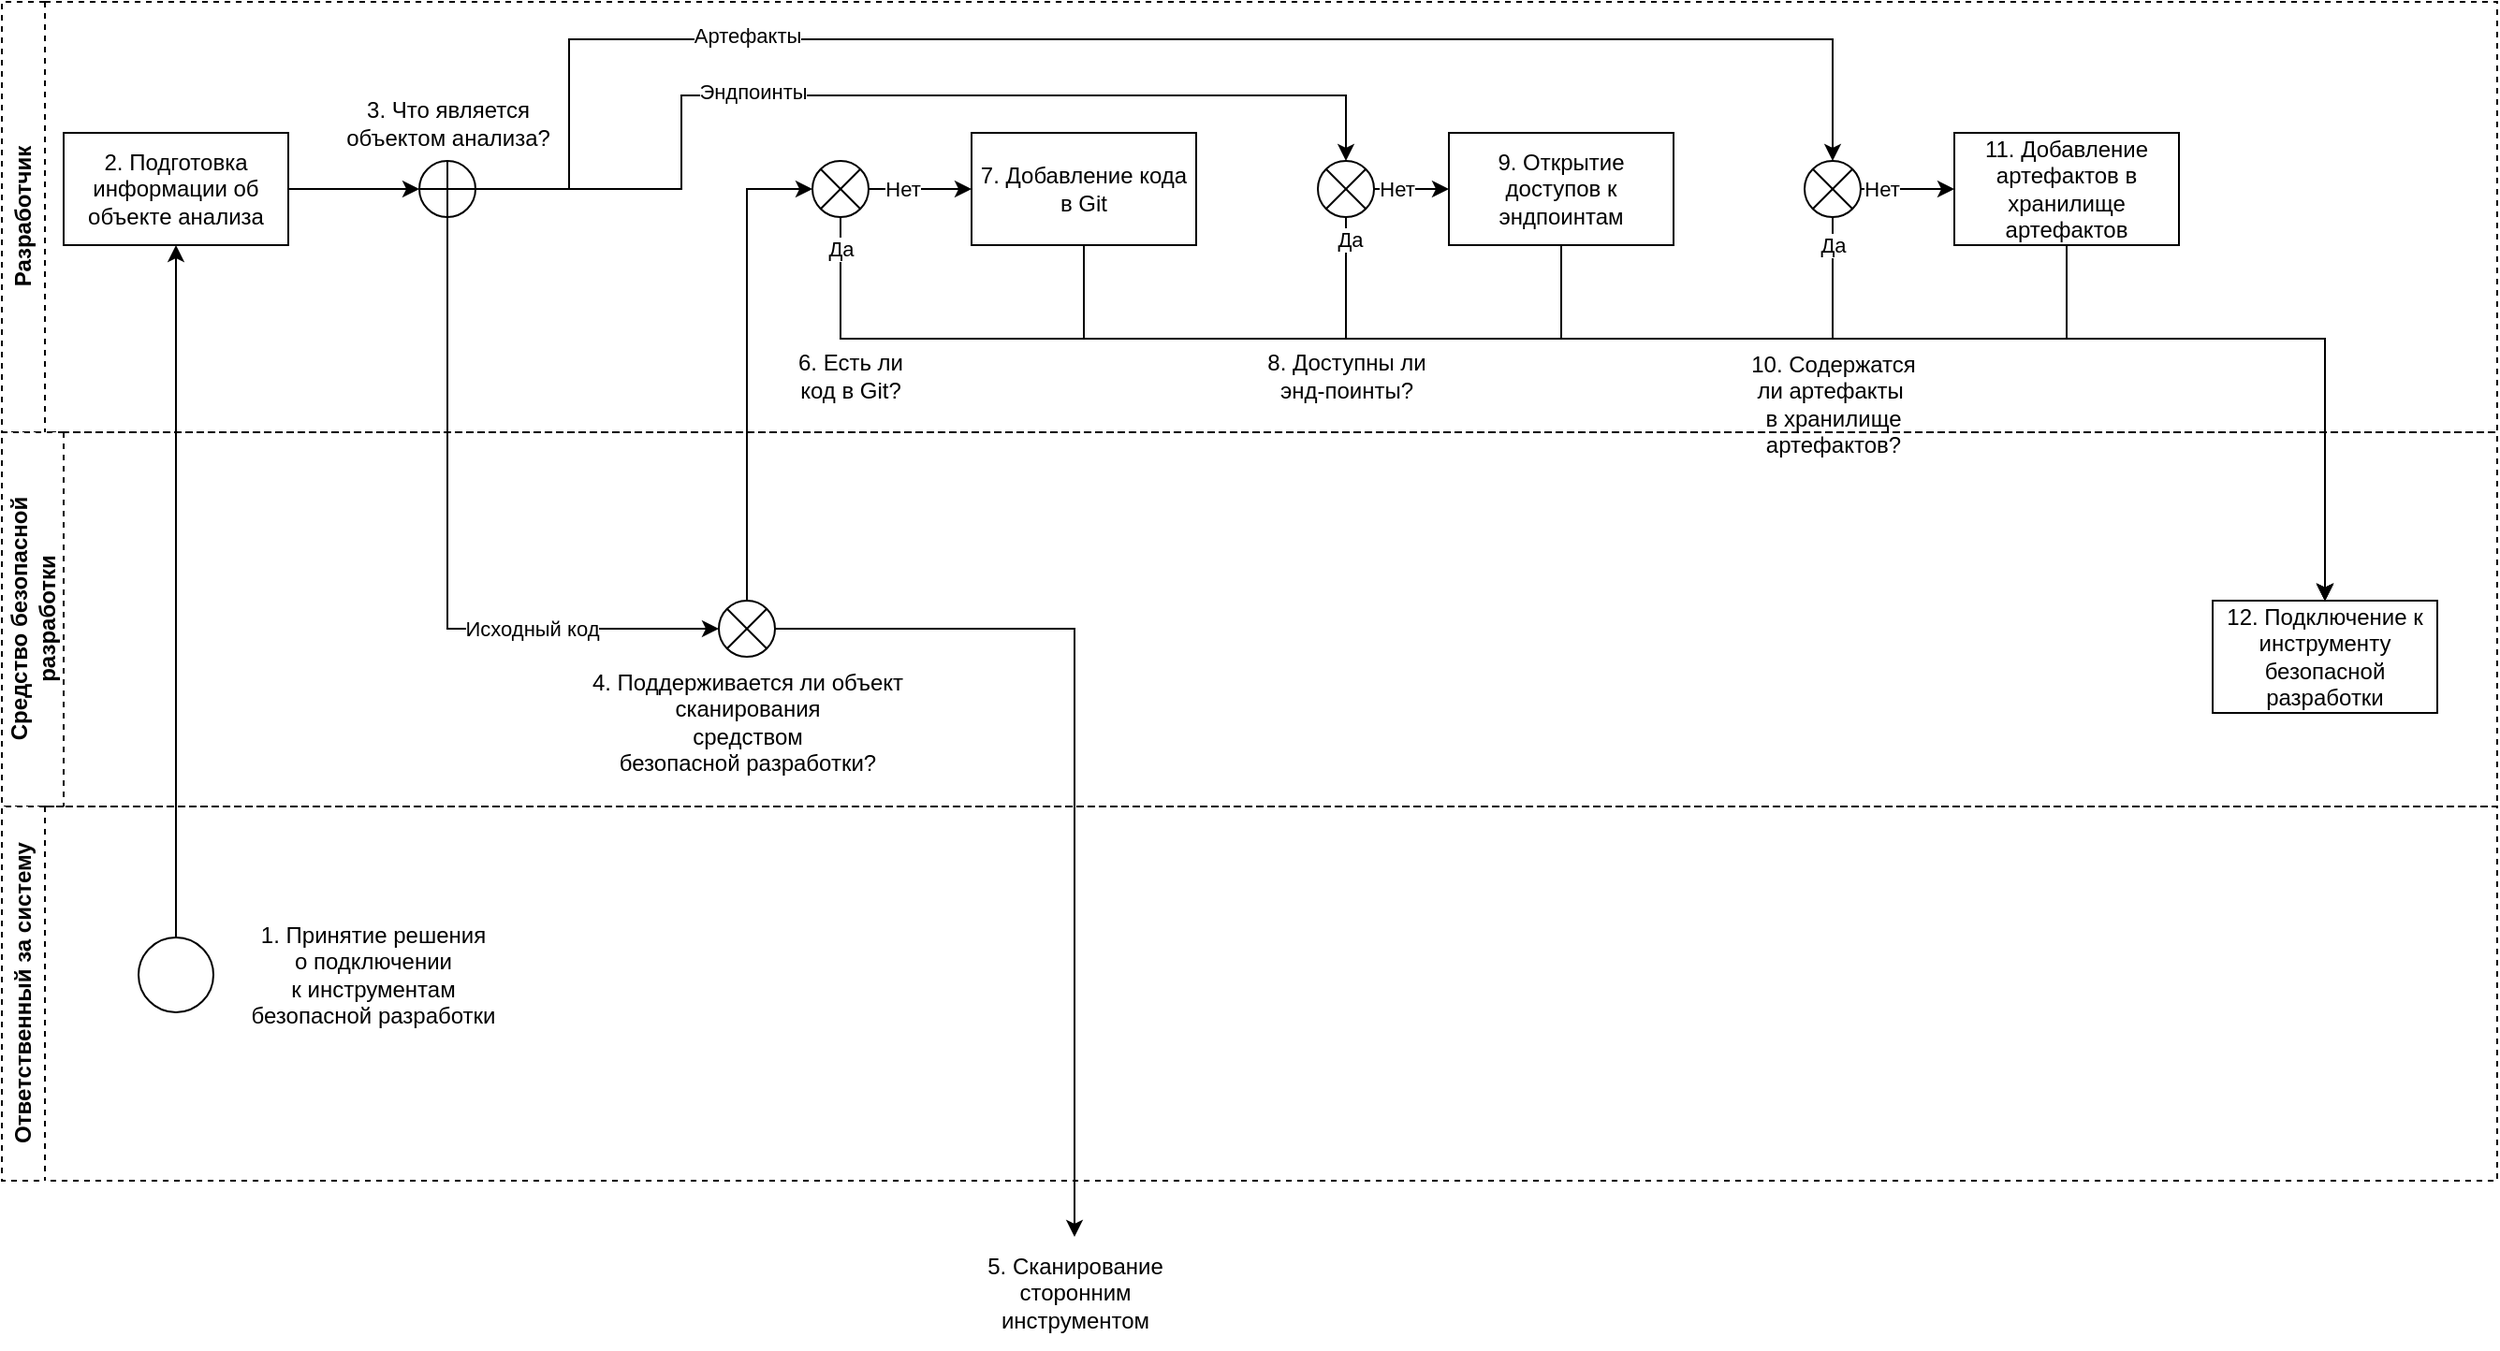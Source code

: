 <mxfile version="21.4.0" type="github" pages="4">
  <diagram id="efCT6NA_U1N-zGDScxzD" name="Подключение">
    <mxGraphModel dx="806" dy="1045" grid="1" gridSize="10" guides="1" tooltips="1" connect="1" arrows="1" fold="1" page="1" pageScale="1" pageWidth="827" pageHeight="1169" math="0" shadow="0">
      <root>
        <mxCell id="0" />
        <mxCell id="1" parent="0" />
        <mxCell id="2MI9nc2WKSyvKJofNNem-37" value="5. Сканирование &lt;br&gt;сторонним &lt;br&gt;инструментом" style="text;html=1;align=center;verticalAlign=middle;resizable=0;points=[];autosize=1;strokeColor=none;fillColor=none;" parent="1" vertex="1">
          <mxGeometry x="1340" y="660" width="120" height="60" as="geometry" />
        </mxCell>
        <mxCell id="RozgLljoWX_2lORCVmks-1" value="Разработчик" style="swimlane;horizontal=0;whiteSpace=wrap;html=1;dashed=1;" parent="1" vertex="1">
          <mxGeometry x="827" width="1333" height="230" as="geometry" />
        </mxCell>
        <mxCell id="2MI9nc2WKSyvKJofNNem-28" value="6. Есть ли &lt;br&gt;код в Git?" style="text;html=1;align=center;verticalAlign=middle;resizable=0;points=[];autosize=1;strokeColor=none;fillColor=none;" parent="RozgLljoWX_2lORCVmks-1" vertex="1">
          <mxGeometry x="413" y="180" width="80" height="40" as="geometry" />
        </mxCell>
        <mxCell id="cXYeHKxGvZr56QGktnRZ-13" style="edgeStyle=orthogonalEdgeStyle;rounded=0;orthogonalLoop=1;jettySize=auto;html=1;entryX=0.5;entryY=0;entryDx=0;entryDy=0;entryPerimeter=0;" edge="1" parent="RozgLljoWX_2lORCVmks-1" source="Sn9rz1e35mkyTyQ7obq8-4" target="Sn9rz1e35mkyTyQ7obq8-11">
          <mxGeometry relative="1" as="geometry">
            <Array as="points">
              <mxPoint x="363" y="100" />
              <mxPoint x="363" y="50" />
              <mxPoint x="718" y="50" />
            </Array>
          </mxGeometry>
        </mxCell>
        <mxCell id="cXYeHKxGvZr56QGktnRZ-23" value="Эндпоинты" style="edgeLabel;html=1;align=center;verticalAlign=middle;resizable=0;points=[];" vertex="1" connectable="0" parent="cXYeHKxGvZr56QGktnRZ-13">
          <mxGeometry x="-0.281" y="2" relative="1" as="geometry">
            <mxPoint as="offset" />
          </mxGeometry>
        </mxCell>
        <mxCell id="cXYeHKxGvZr56QGktnRZ-14" style="edgeStyle=orthogonalEdgeStyle;rounded=0;orthogonalLoop=1;jettySize=auto;html=1;entryX=0.5;entryY=0;entryDx=0;entryDy=0;entryPerimeter=0;" edge="1" parent="RozgLljoWX_2lORCVmks-1" source="Sn9rz1e35mkyTyQ7obq8-4" target="Sn9rz1e35mkyTyQ7obq8-15">
          <mxGeometry relative="1" as="geometry">
            <Array as="points">
              <mxPoint x="303" y="100" />
              <mxPoint x="303" y="20" />
              <mxPoint x="978" y="20" />
            </Array>
          </mxGeometry>
        </mxCell>
        <mxCell id="cXYeHKxGvZr56QGktnRZ-24" value="Артефакты" style="edgeLabel;html=1;align=center;verticalAlign=middle;resizable=0;points=[];" vertex="1" connectable="0" parent="cXYeHKxGvZr56QGktnRZ-14">
          <mxGeometry x="-0.513" y="2" relative="1" as="geometry">
            <mxPoint x="13" as="offset" />
          </mxGeometry>
        </mxCell>
        <mxCell id="Sn9rz1e35mkyTyQ7obq8-4" value="" style="verticalLabelPosition=bottom;verticalAlign=top;html=1;shape=mxgraph.flowchart.summing_function;" parent="RozgLljoWX_2lORCVmks-1" vertex="1">
          <mxGeometry x="223" y="85" width="30" height="30" as="geometry" />
        </mxCell>
        <mxCell id="Sn9rz1e35mkyTyQ7obq8-5" value="3. Что является &lt;br&gt;объектом анализа?" style="text;html=1;align=center;verticalAlign=middle;resizable=0;points=[];autosize=1;strokeColor=none;fillColor=none;rotation=0;" parent="RozgLljoWX_2lORCVmks-1" vertex="1">
          <mxGeometry x="173" y="45" width="130" height="40" as="geometry" />
        </mxCell>
        <mxCell id="Sn9rz1e35mkyTyQ7obq8-19" style="edgeStyle=orthogonalEdgeStyle;rounded=0;orthogonalLoop=1;jettySize=auto;html=1;entryX=0;entryY=0.5;entryDx=0;entryDy=0;" parent="RozgLljoWX_2lORCVmks-1" source="Sn9rz1e35mkyTyQ7obq8-7" target="2MI9nc2WKSyvKJofNNem-39" edge="1">
          <mxGeometry relative="1" as="geometry">
            <Array as="points">
              <mxPoint x="493" y="100" />
              <mxPoint x="493" y="100" />
            </Array>
          </mxGeometry>
        </mxCell>
        <mxCell id="Sn9rz1e35mkyTyQ7obq8-43" value="Нет" style="edgeLabel;html=1;align=center;verticalAlign=middle;resizable=0;points=[];" parent="Sn9rz1e35mkyTyQ7obq8-19" vertex="1" connectable="0">
          <mxGeometry x="-0.351" y="-1" relative="1" as="geometry">
            <mxPoint y="-1" as="offset" />
          </mxGeometry>
        </mxCell>
        <mxCell id="Sn9rz1e35mkyTyQ7obq8-7" value="" style="verticalLabelPosition=bottom;verticalAlign=top;html=1;shape=mxgraph.flowchart.or;" parent="RozgLljoWX_2lORCVmks-1" vertex="1">
          <mxGeometry x="433" y="85" width="30" height="30" as="geometry" />
        </mxCell>
        <mxCell id="Sn9rz1e35mkyTyQ7obq8-22" style="edgeStyle=orthogonalEdgeStyle;rounded=0;orthogonalLoop=1;jettySize=auto;html=1;entryX=0;entryY=0.5;entryDx=0;entryDy=0;" parent="RozgLljoWX_2lORCVmks-1" source="Sn9rz1e35mkyTyQ7obq8-11" target="Sn9rz1e35mkyTyQ7obq8-21" edge="1">
          <mxGeometry relative="1" as="geometry">
            <Array as="points">
              <mxPoint x="753" y="100" />
              <mxPoint x="753" y="100" />
            </Array>
          </mxGeometry>
        </mxCell>
        <mxCell id="Sn9rz1e35mkyTyQ7obq8-47" value="Нет" style="edgeLabel;html=1;align=center;verticalAlign=middle;resizable=0;points=[];" parent="Sn9rz1e35mkyTyQ7obq8-22" vertex="1" connectable="0">
          <mxGeometry x="-0.42" relative="1" as="geometry">
            <mxPoint as="offset" />
          </mxGeometry>
        </mxCell>
        <mxCell id="Sn9rz1e35mkyTyQ7obq8-11" value="" style="verticalLabelPosition=bottom;verticalAlign=top;html=1;shape=mxgraph.flowchart.or;" parent="RozgLljoWX_2lORCVmks-1" vertex="1">
          <mxGeometry x="703" y="85" width="30" height="30" as="geometry" />
        </mxCell>
        <mxCell id="Sn9rz1e35mkyTyQ7obq8-30" style="edgeStyle=orthogonalEdgeStyle;rounded=0;orthogonalLoop=1;jettySize=auto;html=1;entryX=0;entryY=0.5;entryDx=0;entryDy=0;" parent="RozgLljoWX_2lORCVmks-1" source="Sn9rz1e35mkyTyQ7obq8-15" target="Sn9rz1e35mkyTyQ7obq8-29" edge="1">
          <mxGeometry relative="1" as="geometry">
            <Array as="points">
              <mxPoint x="1013" y="100" />
              <mxPoint x="1013" y="100" />
            </Array>
          </mxGeometry>
        </mxCell>
        <mxCell id="Sn9rz1e35mkyTyQ7obq8-49" value="Нет" style="edgeLabel;html=1;align=center;verticalAlign=middle;resizable=0;points=[];" parent="Sn9rz1e35mkyTyQ7obq8-30" vertex="1" connectable="0">
          <mxGeometry x="-0.552" y="-1" relative="1" as="geometry">
            <mxPoint y="-1" as="offset" />
          </mxGeometry>
        </mxCell>
        <mxCell id="Sn9rz1e35mkyTyQ7obq8-15" value="" style="verticalLabelPosition=bottom;verticalAlign=top;html=1;shape=mxgraph.flowchart.or;" parent="RozgLljoWX_2lORCVmks-1" vertex="1">
          <mxGeometry x="963" y="85" width="30" height="30" as="geometry" />
        </mxCell>
        <mxCell id="2MI9nc2WKSyvKJofNNem-39" value="7. Добавление кода в Git" style="rounded=0;whiteSpace=wrap;html=1;" parent="RozgLljoWX_2lORCVmks-1" vertex="1">
          <mxGeometry x="518" y="70" width="120" height="60" as="geometry" />
        </mxCell>
        <mxCell id="Sn9rz1e35mkyTyQ7obq8-21" value="9. Открытие доступов к эндпоинтам" style="rounded=0;whiteSpace=wrap;html=1;" parent="RozgLljoWX_2lORCVmks-1" vertex="1">
          <mxGeometry x="773" y="70" width="120" height="60" as="geometry" />
        </mxCell>
        <mxCell id="Sn9rz1e35mkyTyQ7obq8-29" value="11. Добавление артефактов в хранилище артефактов" style="rounded=0;whiteSpace=wrap;html=1;" parent="RozgLljoWX_2lORCVmks-1" vertex="1">
          <mxGeometry x="1043" y="70" width="120" height="60" as="geometry" />
        </mxCell>
        <mxCell id="cXYeHKxGvZr56QGktnRZ-7" style="edgeStyle=orthogonalEdgeStyle;rounded=0;orthogonalLoop=1;jettySize=auto;html=1;entryX=0;entryY=0.5;entryDx=0;entryDy=0;entryPerimeter=0;" edge="1" parent="RozgLljoWX_2lORCVmks-1" source="cXYeHKxGvZr56QGktnRZ-5" target="Sn9rz1e35mkyTyQ7obq8-4">
          <mxGeometry relative="1" as="geometry" />
        </mxCell>
        <mxCell id="cXYeHKxGvZr56QGktnRZ-5" value="2. Подготовка информации об объекте анализа" style="rounded=0;whiteSpace=wrap;html=1;" vertex="1" parent="RozgLljoWX_2lORCVmks-1">
          <mxGeometry x="33" y="70" width="120" height="60" as="geometry" />
        </mxCell>
        <mxCell id="Sn9rz1e35mkyTyQ7obq8-16" value="8. Доступны ли &lt;br&gt;энд-поинты?" style="text;html=1;align=center;verticalAlign=middle;resizable=0;points=[];autosize=1;strokeColor=none;fillColor=none;" parent="RozgLljoWX_2lORCVmks-1" vertex="1">
          <mxGeometry x="663" y="180" width="110" height="40" as="geometry" />
        </mxCell>
        <mxCell id="Sn9rz1e35mkyTyQ7obq8-8" value="10. Содержатся &lt;br&gt;ли артефакты&amp;nbsp;&lt;br&gt;в хранилище &lt;br&gt;артефактов?" style="text;html=1;align=center;verticalAlign=middle;resizable=0;points=[];autosize=1;strokeColor=none;fillColor=none;" parent="RozgLljoWX_2lORCVmks-1" vertex="1">
          <mxGeometry x="923" y="180" width="110" height="70" as="geometry" />
        </mxCell>
        <mxCell id="RozgLljoWX_2lORCVmks-2" value="Средство безопасной разработки" style="swimlane;horizontal=0;whiteSpace=wrap;html=1;startSize=33;dashed=1;" parent="1" vertex="1">
          <mxGeometry x="827" y="230" width="1333" height="200" as="geometry" />
        </mxCell>
        <mxCell id="2MI9nc2WKSyvKJofNNem-30" value="" style="verticalLabelPosition=bottom;verticalAlign=top;html=1;shape=mxgraph.flowchart.or;direction=south;" parent="RozgLljoWX_2lORCVmks-2" vertex="1">
          <mxGeometry x="383" y="90" width="30" height="30" as="geometry" />
        </mxCell>
        <mxCell id="2MI9nc2WKSyvKJofNNem-31" value="4. Поддерживается ли объект&lt;br&gt;сканирования&lt;br&gt;средством &lt;br&gt;безопасной разработки?" style="text;html=1;align=center;verticalAlign=middle;resizable=0;points=[];autosize=1;strokeColor=none;fillColor=none;rotation=0;" parent="RozgLljoWX_2lORCVmks-2" vertex="1">
          <mxGeometry x="303" y="120" width="190" height="70" as="geometry" />
        </mxCell>
        <mxCell id="2MI9nc2WKSyvKJofNNem-40" value="12. Подключение к инструменту безопасной разработки" style="rounded=0;whiteSpace=wrap;html=1;" parent="RozgLljoWX_2lORCVmks-2" vertex="1">
          <mxGeometry x="1181" y="90" width="120" height="60" as="geometry" />
        </mxCell>
        <mxCell id="RozgLljoWX_2lORCVmks-3" value="Ответственный за систему" style="swimlane;horizontal=0;whiteSpace=wrap;html=1;startSize=23;dashed=1;" parent="1" vertex="1">
          <mxGeometry x="827" y="430" width="1333" height="200" as="geometry" />
        </mxCell>
        <mxCell id="cXYeHKxGvZr56QGktnRZ-4" value="" style="ellipse;whiteSpace=wrap;html=1;aspect=fixed;" vertex="1" parent="RozgLljoWX_2lORCVmks-3">
          <mxGeometry x="73" y="70" width="40" height="40" as="geometry" />
        </mxCell>
        <mxCell id="cXYeHKxGvZr56QGktnRZ-3" value="1. Принятие решения &lt;br&gt;о подключении &lt;br&gt;к инструментам &lt;br&gt;безопасной разработки" style="text;html=1;align=center;verticalAlign=middle;resizable=0;points=[];autosize=1;strokeColor=none;fillColor=none;" vertex="1" parent="RozgLljoWX_2lORCVmks-3">
          <mxGeometry x="123" y="55" width="150" height="70" as="geometry" />
        </mxCell>
        <mxCell id="emMtnCQZjsncJLwZG1bw-9" style="edgeStyle=orthogonalEdgeStyle;rounded=0;orthogonalLoop=1;jettySize=auto;html=1;" parent="1" source="2MI9nc2WKSyvKJofNNem-30" target="2MI9nc2WKSyvKJofNNem-37" edge="1">
          <mxGeometry relative="1" as="geometry" />
        </mxCell>
        <mxCell id="cXYeHKxGvZr56QGktnRZ-6" style="edgeStyle=orthogonalEdgeStyle;rounded=0;orthogonalLoop=1;jettySize=auto;html=1;entryX=0.5;entryY=1;entryDx=0;entryDy=0;" edge="1" parent="1" source="cXYeHKxGvZr56QGktnRZ-4" target="cXYeHKxGvZr56QGktnRZ-5">
          <mxGeometry relative="1" as="geometry" />
        </mxCell>
        <mxCell id="cXYeHKxGvZr56QGktnRZ-9" style="edgeStyle=orthogonalEdgeStyle;rounded=0;orthogonalLoop=1;jettySize=auto;html=1;entryX=0;entryY=0.5;entryDx=0;entryDy=0;entryPerimeter=0;" edge="1" parent="1" source="2MI9nc2WKSyvKJofNNem-30" target="Sn9rz1e35mkyTyQ7obq8-7">
          <mxGeometry relative="1" as="geometry">
            <Array as="points">
              <mxPoint x="1225" y="100" />
            </Array>
          </mxGeometry>
        </mxCell>
        <mxCell id="cXYeHKxGvZr56QGktnRZ-10" style="edgeStyle=orthogonalEdgeStyle;rounded=0;orthogonalLoop=1;jettySize=auto;html=1;entryX=0.5;entryY=1;entryDx=0;entryDy=0;entryPerimeter=0;exitX=0.5;exitY=1;exitDx=0;exitDy=0;exitPerimeter=0;" edge="1" parent="1" source="Sn9rz1e35mkyTyQ7obq8-4" target="2MI9nc2WKSyvKJofNNem-30">
          <mxGeometry relative="1" as="geometry" />
        </mxCell>
        <mxCell id="cXYeHKxGvZr56QGktnRZ-22" value="Исходный код" style="edgeLabel;html=1;align=center;verticalAlign=middle;resizable=0;points=[];" vertex="1" connectable="0" parent="cXYeHKxGvZr56QGktnRZ-10">
          <mxGeometry x="0.411" y="3" relative="1" as="geometry">
            <mxPoint x="7" y="3" as="offset" />
          </mxGeometry>
        </mxCell>
        <mxCell id="cXYeHKxGvZr56QGktnRZ-11" style="edgeStyle=orthogonalEdgeStyle;rounded=0;orthogonalLoop=1;jettySize=auto;html=1;entryX=0.5;entryY=0;entryDx=0;entryDy=0;" edge="1" parent="1" source="Sn9rz1e35mkyTyQ7obq8-7" target="2MI9nc2WKSyvKJofNNem-40">
          <mxGeometry relative="1" as="geometry">
            <Array as="points">
              <mxPoint x="1275" y="180" />
              <mxPoint x="2068" y="180" />
            </Array>
          </mxGeometry>
        </mxCell>
        <mxCell id="cXYeHKxGvZr56QGktnRZ-19" value="Да" style="edgeLabel;html=1;align=center;verticalAlign=middle;resizable=0;points=[];" vertex="1" connectable="0" parent="cXYeHKxGvZr56QGktnRZ-11">
          <mxGeometry x="-0.966" relative="1" as="geometry">
            <mxPoint as="offset" />
          </mxGeometry>
        </mxCell>
        <mxCell id="cXYeHKxGvZr56QGktnRZ-12" style="edgeStyle=orthogonalEdgeStyle;rounded=0;orthogonalLoop=1;jettySize=auto;html=1;" edge="1" parent="1" source="2MI9nc2WKSyvKJofNNem-39" target="2MI9nc2WKSyvKJofNNem-40">
          <mxGeometry relative="1" as="geometry">
            <Array as="points">
              <mxPoint x="1405" y="180" />
              <mxPoint x="2068" y="180" />
            </Array>
          </mxGeometry>
        </mxCell>
        <mxCell id="cXYeHKxGvZr56QGktnRZ-15" style="edgeStyle=orthogonalEdgeStyle;rounded=0;orthogonalLoop=1;jettySize=auto;html=1;entryX=0.5;entryY=0;entryDx=0;entryDy=0;" edge="1" parent="1" source="Sn9rz1e35mkyTyQ7obq8-11" target="2MI9nc2WKSyvKJofNNem-40">
          <mxGeometry relative="1" as="geometry">
            <Array as="points">
              <mxPoint x="1545" y="180" />
              <mxPoint x="2068" y="180" />
            </Array>
          </mxGeometry>
        </mxCell>
        <mxCell id="cXYeHKxGvZr56QGktnRZ-20" value="Да" style="edgeLabel;html=1;align=center;verticalAlign=middle;resizable=0;points=[];" vertex="1" connectable="0" parent="cXYeHKxGvZr56QGktnRZ-15">
          <mxGeometry x="-0.967" y="2" relative="1" as="geometry">
            <mxPoint as="offset" />
          </mxGeometry>
        </mxCell>
        <mxCell id="cXYeHKxGvZr56QGktnRZ-16" style="edgeStyle=orthogonalEdgeStyle;rounded=0;orthogonalLoop=1;jettySize=auto;html=1;entryX=0.5;entryY=0;entryDx=0;entryDy=0;" edge="1" parent="1" source="Sn9rz1e35mkyTyQ7obq8-21" target="2MI9nc2WKSyvKJofNNem-40">
          <mxGeometry relative="1" as="geometry">
            <Array as="points">
              <mxPoint x="1660" y="180" />
              <mxPoint x="2068" y="180" />
            </Array>
          </mxGeometry>
        </mxCell>
        <mxCell id="cXYeHKxGvZr56QGktnRZ-17" style="edgeStyle=orthogonalEdgeStyle;rounded=0;orthogonalLoop=1;jettySize=auto;html=1;entryX=0.5;entryY=0;entryDx=0;entryDy=0;" edge="1" parent="1" source="Sn9rz1e35mkyTyQ7obq8-15" target="2MI9nc2WKSyvKJofNNem-40">
          <mxGeometry relative="1" as="geometry">
            <Array as="points">
              <mxPoint x="1805" y="180" />
              <mxPoint x="2068" y="180" />
            </Array>
          </mxGeometry>
        </mxCell>
        <mxCell id="cXYeHKxGvZr56QGktnRZ-21" value="Да" style="edgeLabel;html=1;align=center;verticalAlign=middle;resizable=0;points=[];" vertex="1" connectable="0" parent="cXYeHKxGvZr56QGktnRZ-17">
          <mxGeometry x="-0.908" y="1" relative="1" as="geometry">
            <mxPoint x="-1" y="-7" as="offset" />
          </mxGeometry>
        </mxCell>
        <mxCell id="cXYeHKxGvZr56QGktnRZ-18" style="edgeStyle=orthogonalEdgeStyle;rounded=0;orthogonalLoop=1;jettySize=auto;html=1;entryX=0.5;entryY=0;entryDx=0;entryDy=0;" edge="1" parent="1" source="Sn9rz1e35mkyTyQ7obq8-29" target="2MI9nc2WKSyvKJofNNem-40">
          <mxGeometry relative="1" as="geometry">
            <Array as="points">
              <mxPoint x="1930" y="180" />
              <mxPoint x="2068" y="180" />
            </Array>
          </mxGeometry>
        </mxCell>
      </root>
    </mxGraphModel>
  </diagram>
  <diagram name="Анализ" id="8-mOzE-NY5Z0UQBYUUM3">
    <mxGraphModel dx="479" dy="836" grid="1" gridSize="10" guides="1" tooltips="1" connect="1" arrows="1" fold="1" page="1" pageScale="1" pageWidth="827" pageHeight="1169" math="0" shadow="0">
      <root>
        <mxCell id="0" />
        <mxCell id="1" parent="0" />
        <mxCell id="5CCJTt-HanSpL9UafTNk-30" value="18. Переход в процесс &lt;br&gt;работы с дефектами&lt;br&gt;&amp;nbsp;безопасности&amp;nbsp;" style="text;html=1;align=center;verticalAlign=middle;resizable=0;points=[];autosize=1;strokeColor=none;fillColor=none;" parent="1" vertex="1">
          <mxGeometry x="2540" y="270" width="150" height="60" as="geometry" />
        </mxCell>
        <mxCell id="7MQ-dgEWHb44Jd_RwKsL-1" value="Разработчик" style="swimlane;horizontal=0;whiteSpace=wrap;html=1;dashed=1;" parent="1" vertex="1">
          <mxGeometry x="827" width="1703" height="200" as="geometry" />
        </mxCell>
        <mxCell id="5CCJTt-HanSpL9UafTNk-4" value="1. Идентификация объекта сканирования" style="rounded=0;whiteSpace=wrap;html=1;" parent="7MQ-dgEWHb44Jd_RwKsL-1" vertex="1">
          <mxGeometry x="40" y="70" width="120" height="60" as="geometry" />
        </mxCell>
        <mxCell id="WdOt0w530cbUiEZxvLRm-2" style="edgeStyle=orthogonalEdgeStyle;rounded=0;orthogonalLoop=1;jettySize=auto;html=1;entryX=0;entryY=0.5;entryDx=0;entryDy=0;entryPerimeter=0;" parent="7MQ-dgEWHb44Jd_RwKsL-1" source="5CCJTt-HanSpL9UafTNk-7" target="5CCJTt-HanSpL9UafTNk-9" edge="1">
          <mxGeometry relative="1" as="geometry" />
        </mxCell>
        <mxCell id="5CCJTt-HanSpL9UafTNk-7" value="3. Разбор результатов сканирования" style="rounded=0;whiteSpace=wrap;html=1;" parent="7MQ-dgEWHb44Jd_RwKsL-1" vertex="1">
          <mxGeometry x="203" y="70" width="120" height="60" as="geometry" />
        </mxCell>
        <mxCell id="5CCJTt-HanSpL9UafTNk-14" value="11. Выставление всем срабатываниям комментариев" style="rounded=0;whiteSpace=wrap;html=1;" parent="7MQ-dgEWHb44Jd_RwKsL-1" vertex="1">
          <mxGeometry x="1003" y="74" width="120" height="60" as="geometry" />
        </mxCell>
        <mxCell id="eDJONaaxoY0N4I_1FmMI-19" style="edgeStyle=orthogonalEdgeStyle;rounded=0;orthogonalLoop=1;jettySize=auto;html=1;entryX=0;entryY=0.5;entryDx=0;entryDy=0;entryPerimeter=0;" parent="7MQ-dgEWHb44Jd_RwKsL-1" source="5CCJTt-HanSpL9UafTNk-9" target="eDJONaaxoY0N4I_1FmMI-16" edge="1">
          <mxGeometry relative="1" as="geometry">
            <Array as="points">
              <mxPoint x="453" y="100" />
              <mxPoint x="453" y="100" />
            </Array>
          </mxGeometry>
        </mxCell>
        <mxCell id="g50ZEGgNrOTHrNXHZrjZ-1" value="Нет" style="edgeLabel;html=1;align=center;verticalAlign=middle;resizable=0;points=[];" parent="eDJONaaxoY0N4I_1FmMI-19" vertex="1" connectable="0">
          <mxGeometry x="-0.4" y="-2" relative="1" as="geometry">
            <mxPoint x="-13" y="-2" as="offset" />
          </mxGeometry>
        </mxCell>
        <mxCell id="5CCJTt-HanSpL9UafTNk-9" value="" style="verticalLabelPosition=bottom;verticalAlign=top;html=1;shape=mxgraph.flowchart.or;" parent="7MQ-dgEWHb44Jd_RwKsL-1" vertex="1">
          <mxGeometry x="373" y="85" width="30" height="30" as="geometry" />
        </mxCell>
        <mxCell id="WdOt0w530cbUiEZxvLRm-1" value="4. Требуется ли &lt;br&gt;консультация?" style="text;html=1;align=center;verticalAlign=middle;resizable=0;points=[];autosize=1;strokeColor=none;fillColor=none;" parent="7MQ-dgEWHb44Jd_RwKsL-1" vertex="1">
          <mxGeometry x="333" y="40" width="110" height="40" as="geometry" />
        </mxCell>
        <mxCell id="eDJONaaxoY0N4I_1FmMI-1" value="14. Проведение дополнительного цикла обсуждения" style="rounded=0;whiteSpace=wrap;html=1;" parent="7MQ-dgEWHb44Jd_RwKsL-1" vertex="1">
          <mxGeometry x="1203" y="74" width="120" height="60" as="geometry" />
        </mxCell>
        <mxCell id="eDJONaaxoY0N4I_1FmMI-22" style="edgeStyle=orthogonalEdgeStyle;rounded=0;orthogonalLoop=1;jettySize=auto;html=1;entryX=0;entryY=0.5;entryDx=0;entryDy=0;" parent="7MQ-dgEWHb44Jd_RwKsL-1" source="eDJONaaxoY0N4I_1FmMI-16" target="eDJONaaxoY0N4I_1FmMI-21" edge="1">
          <mxGeometry relative="1" as="geometry">
            <Array as="points">
              <mxPoint x="563" y="100" />
              <mxPoint x="563" y="100" />
            </Array>
          </mxGeometry>
        </mxCell>
        <mxCell id="g50ZEGgNrOTHrNXHZrjZ-3" value="Да" style="edgeLabel;html=1;align=center;verticalAlign=middle;resizable=0;points=[];" parent="eDJONaaxoY0N4I_1FmMI-22" vertex="1" connectable="0">
          <mxGeometry x="-0.522" y="-1" relative="1" as="geometry">
            <mxPoint as="offset" />
          </mxGeometry>
        </mxCell>
        <mxCell id="eDJONaaxoY0N4I_1FmMI-23" style="edgeStyle=orthogonalEdgeStyle;rounded=0;orthogonalLoop=1;jettySize=auto;html=1;entryX=0.5;entryY=0;entryDx=0;entryDy=0;" parent="7MQ-dgEWHb44Jd_RwKsL-1" source="eDJONaaxoY0N4I_1FmMI-16" target="5CCJTt-HanSpL9UafTNk-14" edge="1">
          <mxGeometry relative="1" as="geometry">
            <Array as="points">
              <mxPoint x="528" y="50" />
              <mxPoint x="1063" y="50" />
            </Array>
          </mxGeometry>
        </mxCell>
        <mxCell id="g50ZEGgNrOTHrNXHZrjZ-4" value="Нет" style="edgeLabel;html=1;align=center;verticalAlign=middle;resizable=0;points=[];" parent="eDJONaaxoY0N4I_1FmMI-23" vertex="1" connectable="0">
          <mxGeometry x="-0.909" relative="1" as="geometry">
            <mxPoint as="offset" />
          </mxGeometry>
        </mxCell>
        <mxCell id="eDJONaaxoY0N4I_1FmMI-16" value="" style="verticalLabelPosition=bottom;verticalAlign=top;html=1;shape=mxgraph.flowchart.or;" parent="7MQ-dgEWHb44Jd_RwKsL-1" vertex="1">
          <mxGeometry x="513" y="85" width="30" height="30" as="geometry" />
        </mxCell>
        <mxCell id="eDJONaaxoY0N4I_1FmMI-17" value="6. Готовы ли сразу &lt;br&gt;устранить уязвимость?" style="text;html=1;align=center;verticalAlign=middle;resizable=0;points=[];autosize=1;strokeColor=none;fillColor=none;" parent="7MQ-dgEWHb44Jd_RwKsL-1" vertex="1">
          <mxGeometry x="463" y="134" width="150" height="40" as="geometry" />
        </mxCell>
        <mxCell id="eDJONaaxoY0N4I_1FmMI-21" value="7. Устранение уязвимости в соответствии с рекомендациями" style="rounded=0;whiteSpace=wrap;html=1;" parent="7MQ-dgEWHb44Jd_RwKsL-1" vertex="1">
          <mxGeometry x="593" y="70" width="120" height="60" as="geometry" />
        </mxCell>
        <mxCell id="7MQ-dgEWHb44Jd_RwKsL-2" value="Средство безопасной разработки" style="swimlane;horizontal=0;whiteSpace=wrap;html=1;startSize=30;dashed=1;" parent="1" vertex="1">
          <mxGeometry x="827" y="200" width="1703" height="200" as="geometry" />
        </mxCell>
        <mxCell id="5CCJTt-HanSpL9UafTNk-5" value="2. Новые срабатывания получают статус&lt;br&gt;&amp;nbsp;&quot;Требует анализа&quot;" style="rounded=0;whiteSpace=wrap;html=1;" parent="7MQ-dgEWHb44Jd_RwKsL-2" vertex="1">
          <mxGeometry x="120" y="55" width="120" height="60" as="geometry" />
        </mxCell>
        <mxCell id="eDJONaaxoY0N4I_1FmMI-44" style="edgeStyle=orthogonalEdgeStyle;rounded=0;orthogonalLoop=1;jettySize=auto;html=1;entryX=0;entryY=0.5;entryDx=0;entryDy=0;entryPerimeter=0;" parent="7MQ-dgEWHb44Jd_RwKsL-2" source="eDJONaaxoY0N4I_1FmMI-24" target="eDJONaaxoY0N4I_1FmMI-43" edge="1">
          <mxGeometry relative="1" as="geometry" />
        </mxCell>
        <mxCell id="eDJONaaxoY0N4I_1FmMI-24" value="8. Повторное сканирование для подтверждения устранения уязвимости" style="rounded=0;whiteSpace=wrap;html=1;" parent="7MQ-dgEWHb44Jd_RwKsL-2" vertex="1">
          <mxGeometry x="593" y="47.5" width="120" height="75" as="geometry" />
        </mxCell>
        <mxCell id="eDJONaaxoY0N4I_1FmMI-47" style="edgeStyle=orthogonalEdgeStyle;rounded=0;orthogonalLoop=1;jettySize=auto;html=1;entryX=0;entryY=0.5;entryDx=0;entryDy=0;" parent="7MQ-dgEWHb44Jd_RwKsL-2" source="eDJONaaxoY0N4I_1FmMI-43" target="eDJONaaxoY0N4I_1FmMI-46" edge="1">
          <mxGeometry relative="1" as="geometry">
            <Array as="points">
              <mxPoint x="823" y="85" />
              <mxPoint x="823" y="85" />
            </Array>
          </mxGeometry>
        </mxCell>
        <mxCell id="g50ZEGgNrOTHrNXHZrjZ-5" value="Да" style="edgeLabel;html=1;align=center;verticalAlign=middle;resizable=0;points=[];" parent="eDJONaaxoY0N4I_1FmMI-47" vertex="1" connectable="0">
          <mxGeometry x="-0.42" y="-1" relative="1" as="geometry">
            <mxPoint y="-1" as="offset" />
          </mxGeometry>
        </mxCell>
        <mxCell id="eDJONaaxoY0N4I_1FmMI-48" style="edgeStyle=orthogonalEdgeStyle;rounded=0;orthogonalLoop=1;jettySize=auto;html=1;entryX=0.5;entryY=1;entryDx=0;entryDy=0;" parent="7MQ-dgEWHb44Jd_RwKsL-2" source="eDJONaaxoY0N4I_1FmMI-43" target="5CCJTt-HanSpL9UafTNk-5" edge="1">
          <mxGeometry relative="1" as="geometry">
            <Array as="points">
              <mxPoint x="778" y="150" />
              <mxPoint x="180" y="150" />
            </Array>
          </mxGeometry>
        </mxCell>
        <mxCell id="g50ZEGgNrOTHrNXHZrjZ-6" value="Нет" style="edgeLabel;html=1;align=center;verticalAlign=middle;resizable=0;points=[];" parent="eDJONaaxoY0N4I_1FmMI-48" vertex="1" connectable="0">
          <mxGeometry x="-0.957" y="-1" relative="1" as="geometry">
            <mxPoint as="offset" />
          </mxGeometry>
        </mxCell>
        <mxCell id="eDJONaaxoY0N4I_1FmMI-43" value="" style="verticalLabelPosition=bottom;verticalAlign=top;html=1;shape=mxgraph.flowchart.or;" parent="7MQ-dgEWHb44Jd_RwKsL-2" vertex="1">
          <mxGeometry x="763" y="70" width="30" height="30" as="geometry" />
        </mxCell>
        <mxCell id="eDJONaaxoY0N4I_1FmMI-45" value="9. Уязвимость &lt;br&gt;устранена?" style="text;html=1;align=center;verticalAlign=middle;resizable=0;points=[];autosize=1;strokeColor=none;fillColor=none;" parent="7MQ-dgEWHb44Jd_RwKsL-2" vertex="1">
          <mxGeometry x="728" y="30" width="100" height="40" as="geometry" />
        </mxCell>
        <mxCell id="eDJONaaxoY0N4I_1FmMI-46" value="10. Выставление статуса &quot;Удалено&quot;" style="rounded=0;whiteSpace=wrap;html=1;" parent="7MQ-dgEWHb44Jd_RwKsL-2" vertex="1">
          <mxGeometry x="843" y="53.75" width="120" height="62.5" as="geometry" />
        </mxCell>
        <mxCell id="7MQ-dgEWHb44Jd_RwKsL-3" value="Эксперт УБП" style="swimlane;horizontal=0;whiteSpace=wrap;html=1;dashed=1;" parent="1" vertex="1">
          <mxGeometry x="827" y="400" width="1703" height="200" as="geometry" />
        </mxCell>
        <mxCell id="5CCJTt-HanSpL9UafTNk-13" value="5. Проведение консультации" style="rounded=0;whiteSpace=wrap;html=1;" parent="7MQ-dgEWHb44Jd_RwKsL-3" vertex="1">
          <mxGeometry x="328" y="70" width="120" height="60" as="geometry" />
        </mxCell>
        <mxCell id="5CCJTt-HanSpL9UafTNk-17" value="12. Является ли&lt;br&gt;оставленный комментарий &lt;br&gt;основанием считать &lt;br&gt;срабатывание ложным?" style="text;html=1;align=center;verticalAlign=middle;resizable=0;points=[];autosize=1;strokeColor=none;fillColor=none;" parent="7MQ-dgEWHb44Jd_RwKsL-3" vertex="1">
          <mxGeometry x="1063" y="4" width="170" height="70" as="geometry" />
        </mxCell>
        <mxCell id="eDJONaaxoY0N4I_1FmMI-3" style="edgeStyle=orthogonalEdgeStyle;rounded=0;orthogonalLoop=1;jettySize=auto;html=1;entryX=0;entryY=0.5;entryDx=0;entryDy=0;" parent="7MQ-dgEWHb44Jd_RwKsL-3" source="5CCJTt-HanSpL9UafTNk-16" target="5CCJTt-HanSpL9UafTNk-25" edge="1">
          <mxGeometry relative="1" as="geometry">
            <Array as="points">
              <mxPoint x="1163" y="104" />
              <mxPoint x="1163" y="104" />
            </Array>
          </mxGeometry>
        </mxCell>
        <mxCell id="g50ZEGgNrOTHrNXHZrjZ-7" value="Нет" style="edgeLabel;html=1;align=center;verticalAlign=middle;resizable=0;points=[];" parent="eDJONaaxoY0N4I_1FmMI-3" vertex="1" connectable="0">
          <mxGeometry x="-0.583" y="-1" relative="1" as="geometry">
            <mxPoint as="offset" />
          </mxGeometry>
        </mxCell>
        <mxCell id="eDJONaaxoY0N4I_1FmMI-27" style="edgeStyle=orthogonalEdgeStyle;rounded=0;orthogonalLoop=1;jettySize=auto;html=1;entryX=0.5;entryY=1;entryDx=0;entryDy=0;" parent="7MQ-dgEWHb44Jd_RwKsL-3" source="5CCJTt-HanSpL9UafTNk-16" target="5CCJTt-HanSpL9UafTNk-22" edge="1">
          <mxGeometry relative="1" as="geometry">
            <Array as="points">
              <mxPoint x="1128" y="184" />
              <mxPoint x="1493" y="184" />
            </Array>
          </mxGeometry>
        </mxCell>
        <mxCell id="g50ZEGgNrOTHrNXHZrjZ-8" value="Да" style="edgeLabel;html=1;align=center;verticalAlign=middle;resizable=0;points=[];" parent="eDJONaaxoY0N4I_1FmMI-27" vertex="1" connectable="0">
          <mxGeometry x="-0.91" relative="1" as="geometry">
            <mxPoint as="offset" />
          </mxGeometry>
        </mxCell>
        <mxCell id="5CCJTt-HanSpL9UafTNk-16" value="" style="verticalLabelPosition=bottom;verticalAlign=top;html=1;shape=mxgraph.flowchart.or;" parent="7MQ-dgEWHb44Jd_RwKsL-3" vertex="1">
          <mxGeometry x="1113" y="89" width="30" height="30" as="geometry" />
        </mxCell>
        <mxCell id="5CCJTt-HanSpL9UafTNk-22" value="16. Выставление статуса &quot;Ложное срабатывание&quot;" style="rounded=0;whiteSpace=wrap;html=1;" parent="7MQ-dgEWHb44Jd_RwKsL-3" vertex="1">
          <mxGeometry x="1433" y="74" width="120" height="60" as="geometry" />
        </mxCell>
        <mxCell id="5CCJTt-HanSpL9UafTNk-25" value="13. Выставление статуса &quot;Обсуждение&quot;" style="rounded=0;whiteSpace=wrap;html=1;" parent="7MQ-dgEWHb44Jd_RwKsL-3" vertex="1">
          <mxGeometry x="1203" y="74" width="120" height="60" as="geometry" />
        </mxCell>
        <mxCell id="eDJONaaxoY0N4I_1FmMI-10" style="edgeStyle=orthogonalEdgeStyle;rounded=0;orthogonalLoop=1;jettySize=auto;html=1;entryX=0;entryY=0.5;entryDx=0;entryDy=0;" parent="7MQ-dgEWHb44Jd_RwKsL-3" source="eDJONaaxoY0N4I_1FmMI-5" target="5CCJTt-HanSpL9UafTNk-22" edge="1">
          <mxGeometry relative="1" as="geometry">
            <Array as="points">
              <mxPoint x="1413" y="104" />
              <mxPoint x="1413" y="104" />
            </Array>
          </mxGeometry>
        </mxCell>
        <mxCell id="g50ZEGgNrOTHrNXHZrjZ-9" value="Да" style="edgeLabel;html=1;align=center;verticalAlign=middle;resizable=0;points=[];" parent="eDJONaaxoY0N4I_1FmMI-10" vertex="1" connectable="0">
          <mxGeometry x="-0.491" relative="1" as="geometry">
            <mxPoint as="offset" />
          </mxGeometry>
        </mxCell>
        <mxCell id="eDJONaaxoY0N4I_1FmMI-12" style="edgeStyle=orthogonalEdgeStyle;rounded=0;orthogonalLoop=1;jettySize=auto;html=1;entryX=0.5;entryY=0;entryDx=0;entryDy=0;" parent="7MQ-dgEWHb44Jd_RwKsL-3" source="eDJONaaxoY0N4I_1FmMI-5" target="eDJONaaxoY0N4I_1FmMI-11" edge="1">
          <mxGeometry relative="1" as="geometry">
            <Array as="points">
              <mxPoint x="1378" y="24" />
              <mxPoint x="1633" y="24" />
            </Array>
          </mxGeometry>
        </mxCell>
        <mxCell id="g50ZEGgNrOTHrNXHZrjZ-10" value="Нет" style="edgeLabel;html=1;align=center;verticalAlign=middle;resizable=0;points=[];" parent="eDJONaaxoY0N4I_1FmMI-12" vertex="1" connectable="0">
          <mxGeometry x="-0.9" y="1" relative="1" as="geometry">
            <mxPoint as="offset" />
          </mxGeometry>
        </mxCell>
        <mxCell id="eDJONaaxoY0N4I_1FmMI-5" value="" style="verticalLabelPosition=bottom;verticalAlign=top;html=1;shape=mxgraph.flowchart.or;" parent="7MQ-dgEWHb44Jd_RwKsL-3" vertex="1">
          <mxGeometry x="1363" y="89" width="30" height="30" as="geometry" />
        </mxCell>
        <mxCell id="eDJONaaxoY0N4I_1FmMI-6" value="15. Доказано ли, что &lt;br&gt;срабатывание ложное?" style="text;html=1;align=center;verticalAlign=middle;resizable=0;points=[];autosize=1;strokeColor=none;fillColor=none;" parent="7MQ-dgEWHb44Jd_RwKsL-3" vertex="1">
          <mxGeometry x="1303" y="134" width="150" height="40" as="geometry" />
        </mxCell>
        <mxCell id="eDJONaaxoY0N4I_1FmMI-11" value="17. Выставление статуса &quot;Подтвержденное срабатывание&quot;" style="rounded=0;whiteSpace=wrap;html=1;" parent="7MQ-dgEWHb44Jd_RwKsL-3" vertex="1">
          <mxGeometry x="1573" y="74" width="120" height="60" as="geometry" />
        </mxCell>
        <mxCell id="FKHuIN33CBpFfSFgqc6d-1" style="edgeStyle=orthogonalEdgeStyle;rounded=0;orthogonalLoop=1;jettySize=auto;html=1;" parent="1" source="5CCJTt-HanSpL9UafTNk-4" target="5CCJTt-HanSpL9UafTNk-5" edge="1">
          <mxGeometry relative="1" as="geometry">
            <Array as="points">
              <mxPoint x="1007" y="100" />
            </Array>
          </mxGeometry>
        </mxCell>
        <mxCell id="FKHuIN33CBpFfSFgqc6d-2" style="edgeStyle=orthogonalEdgeStyle;rounded=0;orthogonalLoop=1;jettySize=auto;html=1;entryX=0.5;entryY=1;entryDx=0;entryDy=0;" parent="1" source="5CCJTt-HanSpL9UafTNk-5" target="5CCJTt-HanSpL9UafTNk-7" edge="1">
          <mxGeometry relative="1" as="geometry">
            <Array as="points">
              <mxPoint x="1090" y="285" />
            </Array>
          </mxGeometry>
        </mxCell>
        <mxCell id="WdOt0w530cbUiEZxvLRm-3" style="edgeStyle=orthogonalEdgeStyle;rounded=0;orthogonalLoop=1;jettySize=auto;html=1;entryX=0.5;entryY=0;entryDx=0;entryDy=0;" parent="1" source="5CCJTt-HanSpL9UafTNk-9" target="5CCJTt-HanSpL9UafTNk-13" edge="1">
          <mxGeometry relative="1" as="geometry" />
        </mxCell>
        <mxCell id="g50ZEGgNrOTHrNXHZrjZ-2" value="Да" style="edgeLabel;html=1;align=center;verticalAlign=middle;resizable=0;points=[];" parent="WdOt0w530cbUiEZxvLRm-3" vertex="1" connectable="0">
          <mxGeometry x="-0.945" relative="1" as="geometry">
            <mxPoint y="5" as="offset" />
          </mxGeometry>
        </mxCell>
        <mxCell id="eDJONaaxoY0N4I_1FmMI-2" style="edgeStyle=orthogonalEdgeStyle;rounded=0;orthogonalLoop=1;jettySize=auto;html=1;" parent="1" source="5CCJTt-HanSpL9UafTNk-25" target="eDJONaaxoY0N4I_1FmMI-1" edge="1">
          <mxGeometry relative="1" as="geometry" />
        </mxCell>
        <mxCell id="eDJONaaxoY0N4I_1FmMI-9" style="edgeStyle=orthogonalEdgeStyle;rounded=0;orthogonalLoop=1;jettySize=auto;html=1;entryX=0;entryY=0.5;entryDx=0;entryDy=0;entryPerimeter=0;" parent="1" source="eDJONaaxoY0N4I_1FmMI-1" target="eDJONaaxoY0N4I_1FmMI-5" edge="1">
          <mxGeometry relative="1" as="geometry">
            <Array as="points">
              <mxPoint x="2170" y="104" />
              <mxPoint x="2170" y="504" />
            </Array>
          </mxGeometry>
        </mxCell>
        <mxCell id="eDJONaaxoY0N4I_1FmMI-14" style="edgeStyle=orthogonalEdgeStyle;rounded=0;orthogonalLoop=1;jettySize=auto;html=1;" parent="1" source="eDJONaaxoY0N4I_1FmMI-11" target="5CCJTt-HanSpL9UafTNk-30" edge="1">
          <mxGeometry relative="1" as="geometry" />
        </mxCell>
        <mxCell id="eDJONaaxoY0N4I_1FmMI-25" style="edgeStyle=orthogonalEdgeStyle;rounded=0;orthogonalLoop=1;jettySize=auto;html=1;entryX=0.5;entryY=0;entryDx=0;entryDy=0;" parent="1" source="eDJONaaxoY0N4I_1FmMI-21" target="eDJONaaxoY0N4I_1FmMI-24" edge="1">
          <mxGeometry relative="1" as="geometry" />
        </mxCell>
        <mxCell id="eDJONaaxoY0N4I_1FmMI-26" style="edgeStyle=orthogonalEdgeStyle;rounded=0;orthogonalLoop=1;jettySize=auto;html=1;entryX=0;entryY=0.5;entryDx=0;entryDy=0;entryPerimeter=0;" parent="1" source="5CCJTt-HanSpL9UafTNk-14" target="5CCJTt-HanSpL9UafTNk-16" edge="1">
          <mxGeometry relative="1" as="geometry" />
        </mxCell>
        <mxCell id="eDJONaaxoY0N4I_1FmMI-49" style="edgeStyle=orthogonalEdgeStyle;rounded=0;orthogonalLoop=1;jettySize=auto;html=1;" parent="1" source="5CCJTt-HanSpL9UafTNk-13" edge="1">
          <mxGeometry relative="1" as="geometry">
            <mxPoint x="1340" y="100" as="targetPoint" />
            <Array as="points">
              <mxPoint x="1290" y="500" />
              <mxPoint x="1290" y="100" />
            </Array>
          </mxGeometry>
        </mxCell>
      </root>
    </mxGraphModel>
  </diagram>
  <diagram id="Eyom20ytVb_amNCu0RCL" name="Исправление">
    <mxGraphModel dx="1548" dy="1520" grid="1" gridSize="10" guides="1" tooltips="1" connect="1" arrows="1" fold="1" page="1" pageScale="1" pageWidth="827" pageHeight="1169" math="0" shadow="0">
      <root>
        <mxCell id="0" />
        <mxCell id="1" parent="0" />
        <mxCell id="lrBxAAPiize3_7sLosQC-30" style="edgeStyle=orthogonalEdgeStyle;rounded=0;orthogonalLoop=1;jettySize=auto;html=1;entryX=0;entryY=0.5;entryDx=0;entryDy=0;" parent="1" source="mB_-p2_7qZoHKXcABqp2-4" target="lrBxAAPiize3_7sLosQC-27" edge="1">
          <mxGeometry relative="1" as="geometry" />
        </mxCell>
        <mxCell id="mB_-p2_7qZoHKXcABqp2-4" value="Переход из процесса использования инструментов безопасной разработки \ тестирования кибербезопасности" style="text;html=1;strokeColor=none;fillColor=none;align=center;verticalAlign=middle;whiteSpace=wrap;rounded=0;" parent="1" vertex="1">
          <mxGeometry x="830" y="515" width="220" height="30" as="geometry" />
        </mxCell>
        <mxCell id="GJUOPSQeGBhMon3F4_2z-14" value="&amp;nbsp;Выход на УКОР" style="text;html=1;align=center;verticalAlign=middle;resizable=0;points=[];autosize=1;strokeColor=none;fillColor=none;" parent="1" vertex="1">
          <mxGeometry x="2054" y="860" width="110" height="30" as="geometry" />
        </mxCell>
        <mxCell id="dFLmfrWBpsHzuJMMyrtF-1" value="Средство безопасной разработки\подразделение кибербезопасности" style="swimlane;horizontal=0;whiteSpace=wrap;html=1;startSize=50;dashed=1;" parent="1" vertex="1">
          <mxGeometry x="1100" y="30" width="1640" height="200" as="geometry" />
        </mxCell>
        <mxCell id="NaPVYHAV4WtQjn0NltMh-27" style="edgeStyle=orthogonalEdgeStyle;rounded=0;orthogonalLoop=1;jettySize=auto;html=1;entryX=0;entryY=0.5;entryDx=0;entryDy=0;" parent="dFLmfrWBpsHzuJMMyrtF-1" source="ave_wVq9oYE_dOAtAD6a-3" target="ave_wVq9oYE_dOAtAD6a-1" edge="1">
          <mxGeometry relative="1" as="geometry">
            <Array as="points">
              <mxPoint x="1430" y="100" />
              <mxPoint x="1430" y="100" />
            </Array>
          </mxGeometry>
        </mxCell>
        <mxCell id="lrBxAAPiize3_7sLosQC-51" value="Да" style="edgeLabel;html=1;align=center;verticalAlign=middle;resizable=0;points=[];" parent="NaPVYHAV4WtQjn0NltMh-27" vertex="1" connectable="0">
          <mxGeometry x="-0.242" y="-1" relative="1" as="geometry">
            <mxPoint as="offset" />
          </mxGeometry>
        </mxCell>
        <mxCell id="ave_wVq9oYE_dOAtAD6a-3" value="" style="verticalLabelPosition=bottom;verticalAlign=top;html=1;shape=mxgraph.flowchart.or;" parent="dFLmfrWBpsHzuJMMyrtF-1" vertex="1">
          <mxGeometry x="1379" y="85" width="30" height="30" as="geometry" />
        </mxCell>
        <mxCell id="ave_wVq9oYE_dOAtAD6a-20" value="17. Уязвимость &lt;br&gt;устранена?" style="text;html=1;align=center;verticalAlign=middle;resizable=0;points=[];autosize=1;strokeColor=none;fillColor=none;" parent="dFLmfrWBpsHzuJMMyrtF-1" vertex="1">
          <mxGeometry x="1260" y="80" width="110" height="40" as="geometry" />
        </mxCell>
        <mxCell id="ave_wVq9oYE_dOAtAD6a-1" value="18. Подтверждение устранения уязвимости" style="rounded=0;whiteSpace=wrap;html=1;" parent="dFLmfrWBpsHzuJMMyrtF-1" vertex="1">
          <mxGeometry x="1444" y="70" width="120" height="60" as="geometry" />
        </mxCell>
        <mxCell id="lrBxAAPiize3_7sLosQC-22" value="7. Изменение уровня критичности" style="rounded=0;whiteSpace=wrap;html=1;" parent="dFLmfrWBpsHzuJMMyrtF-1" vertex="1">
          <mxGeometry x="470" y="70" width="120" height="60" as="geometry" />
        </mxCell>
        <mxCell id="dFLmfrWBpsHzuJMMyrtF-2" value="Разработчик" style="swimlane;horizontal=0;whiteSpace=wrap;html=1;dashed=1;" parent="1" vertex="1">
          <mxGeometry x="1100" y="230" width="1650" height="200" as="geometry" />
        </mxCell>
        <mxCell id="ave_wVq9oYE_dOAtAD6a-22" value="2. Требуется ли &lt;br&gt;консультация?" style="text;html=1;align=center;verticalAlign=middle;resizable=0;points=[];autosize=1;strokeColor=none;fillColor=none;" parent="dFLmfrWBpsHzuJMMyrtF-2" vertex="1">
          <mxGeometry x="139" y="50" width="110" height="40" as="geometry" />
        </mxCell>
        <mxCell id="ave_wVq9oYE_dOAtAD6a-21" value="" style="verticalLabelPosition=bottom;verticalAlign=top;html=1;shape=mxgraph.flowchart.or;" parent="dFLmfrWBpsHzuJMMyrtF-2" vertex="1">
          <mxGeometry x="249" y="90" width="30" height="30" as="geometry" />
        </mxCell>
        <mxCell id="lrBxAAPiize3_7sLosQC-26" style="edgeStyle=orthogonalEdgeStyle;rounded=0;orthogonalLoop=1;jettySize=auto;html=1;entryX=0;entryY=0.5;entryDx=0;entryDy=0;entryPerimeter=0;" parent="dFLmfrWBpsHzuJMMyrtF-2" source="ave_wVq9oYE_dOAtAD6a-25" target="mB_-p2_7qZoHKXcABqp2-7" edge="1">
          <mxGeometry relative="1" as="geometry">
            <Array as="points">
              <mxPoint x="760" y="105" />
              <mxPoint x="760" y="105" />
            </Array>
          </mxGeometry>
        </mxCell>
        <mxCell id="lrBxAAPiize3_7sLosQC-46" value="Да" style="edgeLabel;html=1;align=center;verticalAlign=middle;resizable=0;points=[];" parent="lrBxAAPiize3_7sLosQC-26" vertex="1" connectable="0">
          <mxGeometry x="-0.471" y="-3" relative="1" as="geometry">
            <mxPoint y="-3" as="offset" />
          </mxGeometry>
        </mxCell>
        <mxCell id="ave_wVq9oYE_dOAtAD6a-25" value="" style="verticalLabelPosition=bottom;verticalAlign=top;html=1;shape=mxgraph.flowchart.or;" parent="dFLmfrWBpsHzuJMMyrtF-2" vertex="1">
          <mxGeometry x="684" y="90" width="30" height="30" as="geometry" />
        </mxCell>
        <mxCell id="ave_wVq9oYE_dOAtAD6a-27" value="8. Планируется ли&amp;nbsp;&lt;br&gt;устранение &lt;br&gt;уязвимости?" style="text;html=1;align=center;verticalAlign=middle;resizable=0;points=[];autosize=1;strokeColor=none;fillColor=none;" parent="dFLmfrWBpsHzuJMMyrtF-2" vertex="1">
          <mxGeometry x="639" y="15" width="130" height="60" as="geometry" />
        </mxCell>
        <mxCell id="lrBxAAPiize3_7sLosQC-31" style="edgeStyle=orthogonalEdgeStyle;rounded=0;orthogonalLoop=1;jettySize=auto;html=1;entryX=0;entryY=0.5;entryDx=0;entryDy=0;" parent="dFLmfrWBpsHzuJMMyrtF-2" source="mB_-p2_7qZoHKXcABqp2-7" target="GJUOPSQeGBhMon3F4_2z-16" edge="1">
          <mxGeometry relative="1" as="geometry" />
        </mxCell>
        <mxCell id="mB_-p2_7qZoHKXcABqp2-7" value="" style="verticalLabelPosition=bottom;verticalAlign=top;html=1;shape=mxgraph.flowchart.or;" parent="dFLmfrWBpsHzuJMMyrtF-2" vertex="1">
          <mxGeometry x="814" y="90" width="30" height="30" as="geometry" />
        </mxCell>
        <mxCell id="GJUOPSQeGBhMon3F4_2z-2" value="10. Возможно &lt;br&gt;вовремя устранить &lt;br&gt;уязвимость?" style="text;html=1;align=center;verticalAlign=middle;resizable=0;points=[];autosize=1;strokeColor=none;fillColor=none;" parent="dFLmfrWBpsHzuJMMyrtF-2" vertex="1">
          <mxGeometry x="764" y="10" width="130" height="60" as="geometry" />
        </mxCell>
        <mxCell id="GJUOPSQeGBhMon3F4_2z-16" value="16. Исправление уязвимости" style="rounded=0;whiteSpace=wrap;html=1;" parent="dFLmfrWBpsHzuJMMyrtF-2" vertex="1">
          <mxGeometry x="1334" y="75" width="120" height="60" as="geometry" />
        </mxCell>
        <mxCell id="dFLmfrWBpsHzuJMMyrtF-3" value="Эксперт УБП" style="swimlane;horizontal=0;whiteSpace=wrap;html=1;dashed=1;" parent="1" vertex="1">
          <mxGeometry x="1100" y="430" width="1650" height="200" as="geometry" />
        </mxCell>
        <mxCell id="ave_wVq9oYE_dOAtAD6a-23" value="3. Проведение консультации" style="rounded=0;whiteSpace=wrap;html=1;" parent="dFLmfrWBpsHzuJMMyrtF-3" vertex="1">
          <mxGeometry x="210" y="70" width="120" height="60" as="geometry" />
        </mxCell>
        <mxCell id="NaPVYHAV4WtQjn0NltMh-15" style="edgeStyle=orthogonalEdgeStyle;rounded=0;orthogonalLoop=1;jettySize=auto;html=1;entryX=0;entryY=0.5;entryDx=0;entryDy=0;entryPerimeter=0;" parent="dFLmfrWBpsHzuJMMyrtF-3" source="GJUOPSQeGBhMon3F4_2z-3" target="GJUOPSQeGBhMon3F4_2z-4" edge="1">
          <mxGeometry relative="1" as="geometry" />
        </mxCell>
        <mxCell id="GJUOPSQeGBhMon3F4_2z-3" value="11. Запрос увеличения срока исправления уязвимости" style="rounded=0;whiteSpace=wrap;html=1;" parent="dFLmfrWBpsHzuJMMyrtF-3" vertex="1">
          <mxGeometry x="769" y="60" width="120" height="60" as="geometry" />
        </mxCell>
        <mxCell id="GJUOPSQeGBhMon3F4_2z-6" value="12. Является ли найденная &lt;br&gt;уязвимость критичной &lt;br&gt;для системы?" style="text;html=1;align=center;verticalAlign=middle;resizable=0;points=[];autosize=1;strokeColor=none;fillColor=none;" parent="dFLmfrWBpsHzuJMMyrtF-3" vertex="1">
          <mxGeometry x="899" y="10" width="180" height="60" as="geometry" />
        </mxCell>
        <mxCell id="NaPVYHAV4WtQjn0NltMh-16" style="edgeStyle=orthogonalEdgeStyle;rounded=0;orthogonalLoop=1;jettySize=auto;html=1;entryX=0.5;entryY=1;entryDx=0;entryDy=0;" parent="dFLmfrWBpsHzuJMMyrtF-3" source="GJUOPSQeGBhMon3F4_2z-4" target="GJUOPSQeGBhMon3F4_2z-9" edge="1">
          <mxGeometry relative="1" as="geometry">
            <Array as="points">
              <mxPoint x="989" y="150" />
              <mxPoint x="1154" y="150" />
            </Array>
          </mxGeometry>
        </mxCell>
        <mxCell id="lrBxAAPiize3_7sLosQC-49" value="Да" style="edgeLabel;html=1;align=center;verticalAlign=middle;resizable=0;points=[];" parent="NaPVYHAV4WtQjn0NltMh-16" vertex="1" connectable="0">
          <mxGeometry x="-0.383" relative="1" as="geometry">
            <mxPoint as="offset" />
          </mxGeometry>
        </mxCell>
        <mxCell id="NaPVYHAV4WtQjn0NltMh-24" style="edgeStyle=orthogonalEdgeStyle;rounded=0;orthogonalLoop=1;jettySize=auto;html=1;entryX=0.5;entryY=0;entryDx=0;entryDy=0;" parent="dFLmfrWBpsHzuJMMyrtF-3" source="GJUOPSQeGBhMon3F4_2z-4" target="GJUOPSQeGBhMon3F4_2z-10" edge="1">
          <mxGeometry relative="1" as="geometry">
            <Array as="points">
              <mxPoint x="1064" y="90" />
              <mxPoint x="1064" y="50" />
              <mxPoint x="1314" y="50" />
            </Array>
          </mxGeometry>
        </mxCell>
        <mxCell id="lrBxAAPiize3_7sLosQC-48" value="Нет" style="edgeLabel;html=1;align=center;verticalAlign=middle;resizable=0;points=[];" parent="NaPVYHAV4WtQjn0NltMh-24" vertex="1" connectable="0">
          <mxGeometry x="-0.926" relative="1" as="geometry">
            <mxPoint as="offset" />
          </mxGeometry>
        </mxCell>
        <mxCell id="GJUOPSQeGBhMon3F4_2z-4" value="" style="verticalLabelPosition=bottom;verticalAlign=top;html=1;shape=mxgraph.flowchart.or;" parent="dFLmfrWBpsHzuJMMyrtF-3" vertex="1">
          <mxGeometry x="974" y="75" width="30" height="30" as="geometry" />
        </mxCell>
        <mxCell id="GJUOPSQeGBhMon3F4_2z-9" value="13. Отказ от увеличения сроков устранения уязвимости" style="rounded=0;whiteSpace=wrap;html=1;" parent="dFLmfrWBpsHzuJMMyrtF-3" vertex="1">
          <mxGeometry x="1094" y="70" width="120" height="60" as="geometry" />
        </mxCell>
        <mxCell id="GJUOPSQeGBhMon3F4_2z-10" value="15. Увеличение срока исправления уязвимости" style="rounded=0;whiteSpace=wrap;html=1;" parent="dFLmfrWBpsHzuJMMyrtF-3" vertex="1">
          <mxGeometry x="1254" y="70" width="120" height="60" as="geometry" />
        </mxCell>
        <mxCell id="lrBxAAPiize3_7sLosQC-20" value="6. Запрос изменения уровня критичности" style="rounded=0;whiteSpace=wrap;html=1;" parent="dFLmfrWBpsHzuJMMyrtF-3" vertex="1">
          <mxGeometry x="470" y="60" width="120" height="60" as="geometry" />
        </mxCell>
        <mxCell id="lrBxAAPiize3_7sLosQC-27" value="1. Взятие исправления уязвимости на контроль" style="rounded=0;whiteSpace=wrap;html=1;" parent="dFLmfrWBpsHzuJMMyrtF-3" vertex="1">
          <mxGeometry x="50" y="70" width="120" height="60" as="geometry" />
        </mxCell>
        <mxCell id="lrBxAAPiize3_7sLosQC-36" value="" style="verticalLabelPosition=bottom;verticalAlign=top;html=1;shape=mxgraph.flowchart.or;" parent="dFLmfrWBpsHzuJMMyrtF-3" vertex="1">
          <mxGeometry x="1565" y="85" width="30" height="30" as="geometry" />
        </mxCell>
        <mxCell id="lrBxAAPiize3_7sLosQC-39" value="19. Истек ли срок &lt;br&gt;устранения &lt;br&gt;уязвимости?" style="text;html=1;align=center;verticalAlign=middle;resizable=0;points=[];autosize=1;strokeColor=none;fillColor=none;" parent="dFLmfrWBpsHzuJMMyrtF-3" vertex="1">
          <mxGeometry x="1450" y="70" width="120" height="60" as="geometry" />
        </mxCell>
        <mxCell id="NaPVYHAV4WtQjn0NltMh-1" value="Риск-чемпион" style="swimlane;horizontal=0;whiteSpace=wrap;html=1;dashed=1;" parent="1" vertex="1">
          <mxGeometry x="1100" y="630" width="1650" height="200" as="geometry" />
        </mxCell>
        <mxCell id="ave_wVq9oYE_dOAtAD6a-28" value="9. Информирование о наличии уязвимости, по которой необходимо принять риск" style="rounded=0;whiteSpace=wrap;html=1;" parent="NaPVYHAV4WtQjn0NltMh-1" vertex="1">
          <mxGeometry x="639" y="60" width="120" height="80" as="geometry" />
        </mxCell>
        <mxCell id="GJUOPSQeGBhMon3F4_2z-13" value="14. Информирование о наличии уязвимости, которая не может быть устранена в срок" style="rounded=0;whiteSpace=wrap;html=1;" parent="NaPVYHAV4WtQjn0NltMh-1" vertex="1">
          <mxGeometry x="1174" y="47.5" width="120" height="105" as="geometry" />
        </mxCell>
        <mxCell id="lrBxAAPiize3_7sLosQC-7" style="edgeStyle=orthogonalEdgeStyle;rounded=0;orthogonalLoop=1;jettySize=auto;html=1;entryX=0;entryY=0.5;entryDx=0;entryDy=0;entryPerimeter=0;" parent="NaPVYHAV4WtQjn0NltMh-1" source="mB_-p2_7qZoHKXcABqp2-5" target="lrBxAAPiize3_7sLosQC-6" edge="1">
          <mxGeometry relative="1" as="geometry" />
        </mxCell>
        <mxCell id="mB_-p2_7qZoHKXcABqp2-5" value="4. Оценка найденной уязвимости" style="rounded=0;whiteSpace=wrap;html=1;" parent="NaPVYHAV4WtQjn0NltMh-1" vertex="1">
          <mxGeometry x="324" y="70" width="120" height="60" as="geometry" />
        </mxCell>
        <mxCell id="lrBxAAPiize3_7sLosQC-6" value="" style="verticalLabelPosition=bottom;verticalAlign=top;html=1;shape=mxgraph.flowchart.or;" parent="NaPVYHAV4WtQjn0NltMh-1" vertex="1">
          <mxGeometry x="515" y="85" width="30" height="30" as="geometry" />
        </mxCell>
        <mxCell id="lrBxAAPiize3_7sLosQC-8" value="5. Присвоенная критичность &lt;br&gt;отличается от исходной?" style="text;html=1;align=center;verticalAlign=middle;resizable=0;points=[];autosize=1;strokeColor=none;fillColor=none;" parent="NaPVYHAV4WtQjn0NltMh-1" vertex="1">
          <mxGeometry x="440" y="140" width="180" height="40" as="geometry" />
        </mxCell>
        <mxCell id="NaPVYHAV4WtQjn0NltMh-8" style="edgeStyle=orthogonalEdgeStyle;rounded=0;orthogonalLoop=1;jettySize=auto;html=1;entryX=0.5;entryY=0;entryDx=0;entryDy=0;" parent="1" source="ave_wVq9oYE_dOAtAD6a-21" edge="1">
          <mxGeometry relative="1" as="geometry">
            <mxPoint x="1364" y="500.0" as="targetPoint" />
          </mxGeometry>
        </mxCell>
        <mxCell id="lrBxAAPiize3_7sLosQC-42" value="да" style="edgeLabel;html=1;align=center;verticalAlign=middle;resizable=0;points=[];" parent="NaPVYHAV4WtQjn0NltMh-8" vertex="1" connectable="0">
          <mxGeometry x="-0.717" relative="1" as="geometry">
            <mxPoint as="offset" />
          </mxGeometry>
        </mxCell>
        <mxCell id="NaPVYHAV4WtQjn0NltMh-12" style="edgeStyle=orthogonalEdgeStyle;rounded=0;orthogonalLoop=1;jettySize=auto;html=1;entryX=0.5;entryY=0;entryDx=0;entryDy=0;" parent="1" source="ave_wVq9oYE_dOAtAD6a-25" target="ave_wVq9oYE_dOAtAD6a-28" edge="1">
          <mxGeometry relative="1" as="geometry">
            <Array as="points">
              <mxPoint x="1799" y="685" />
            </Array>
          </mxGeometry>
        </mxCell>
        <mxCell id="lrBxAAPiize3_7sLosQC-47" value="Нет" style="edgeLabel;html=1;align=center;verticalAlign=middle;resizable=0;points=[];" parent="NaPVYHAV4WtQjn0NltMh-12" vertex="1" connectable="0">
          <mxGeometry x="-0.812" relative="1" as="geometry">
            <mxPoint as="offset" />
          </mxGeometry>
        </mxCell>
        <mxCell id="NaPVYHAV4WtQjn0NltMh-14" style="edgeStyle=orthogonalEdgeStyle;rounded=0;orthogonalLoop=1;jettySize=auto;html=1;entryX=0.5;entryY=0;entryDx=0;entryDy=0;" parent="1" source="mB_-p2_7qZoHKXcABqp2-7" target="GJUOPSQeGBhMon3F4_2z-3" edge="1">
          <mxGeometry relative="1" as="geometry" />
        </mxCell>
        <mxCell id="NaPVYHAV4WtQjn0NltMh-20" style="edgeStyle=orthogonalEdgeStyle;rounded=0;orthogonalLoop=1;jettySize=auto;html=1;" parent="1" source="ave_wVq9oYE_dOAtAD6a-28" target="GJUOPSQeGBhMon3F4_2z-14" edge="1">
          <mxGeometry relative="1" as="geometry">
            <Array as="points">
              <mxPoint x="1799" y="800" />
              <mxPoint x="2109" y="800" />
            </Array>
          </mxGeometry>
        </mxCell>
        <mxCell id="NaPVYHAV4WtQjn0NltMh-22" style="edgeStyle=orthogonalEdgeStyle;rounded=0;orthogonalLoop=1;jettySize=auto;html=1;" parent="1" source="GJUOPSQeGBhMon3F4_2z-13" target="GJUOPSQeGBhMon3F4_2z-14" edge="1">
          <mxGeometry relative="1" as="geometry">
            <Array as="points">
              <mxPoint x="2334" y="800" />
              <mxPoint x="2109" y="800" />
            </Array>
          </mxGeometry>
        </mxCell>
        <mxCell id="NaPVYHAV4WtQjn0NltMh-23" style="edgeStyle=orthogonalEdgeStyle;rounded=0;orthogonalLoop=1;jettySize=auto;html=1;" parent="1" source="GJUOPSQeGBhMon3F4_2z-9" target="GJUOPSQeGBhMon3F4_2z-13" edge="1">
          <mxGeometry relative="1" as="geometry">
            <Array as="points">
              <mxPoint x="2334" y="530" />
            </Array>
          </mxGeometry>
        </mxCell>
        <mxCell id="NaPVYHAV4WtQjn0NltMh-25" style="edgeStyle=orthogonalEdgeStyle;rounded=0;orthogonalLoop=1;jettySize=auto;html=1;" parent="1" source="GJUOPSQeGBhMon3F4_2z-10" target="GJUOPSQeGBhMon3F4_2z-16" edge="1">
          <mxGeometry relative="1" as="geometry">
            <Array as="points">
              <mxPoint x="2494" y="530" />
            </Array>
          </mxGeometry>
        </mxCell>
        <mxCell id="NaPVYHAV4WtQjn0NltMh-26" style="edgeStyle=orthogonalEdgeStyle;rounded=0;orthogonalLoop=1;jettySize=auto;html=1;entryX=0.5;entryY=1;entryDx=0;entryDy=0;entryPerimeter=0;" parent="1" source="GJUOPSQeGBhMon3F4_2z-16" target="ave_wVq9oYE_dOAtAD6a-3" edge="1">
          <mxGeometry relative="1" as="geometry" />
        </mxCell>
        <mxCell id="lrBxAAPiize3_7sLosQC-4" style="edgeStyle=orthogonalEdgeStyle;rounded=0;orthogonalLoop=1;jettySize=auto;html=1;entryX=0.5;entryY=0;entryDx=0;entryDy=0;" parent="1" source="ave_wVq9oYE_dOAtAD6a-21" target="mB_-p2_7qZoHKXcABqp2-5" edge="1">
          <mxGeometry relative="1" as="geometry" />
        </mxCell>
        <mxCell id="lrBxAAPiize3_7sLosQC-43" value="Нет" style="edgeLabel;html=1;align=center;verticalAlign=middle;resizable=0;points=[];" parent="lrBxAAPiize3_7sLosQC-4" vertex="1" connectable="0">
          <mxGeometry x="-0.904" y="2" relative="1" as="geometry">
            <mxPoint as="offset" />
          </mxGeometry>
        </mxCell>
        <mxCell id="lrBxAAPiize3_7sLosQC-21" style="edgeStyle=orthogonalEdgeStyle;rounded=0;orthogonalLoop=1;jettySize=auto;html=1;entryX=0.5;entryY=1;entryDx=0;entryDy=0;" parent="1" source="lrBxAAPiize3_7sLosQC-6" target="lrBxAAPiize3_7sLosQC-20" edge="1">
          <mxGeometry relative="1" as="geometry" />
        </mxCell>
        <mxCell id="lrBxAAPiize3_7sLosQC-44" value="Да" style="edgeLabel;html=1;align=center;verticalAlign=middle;resizable=0;points=[];" parent="lrBxAAPiize3_7sLosQC-21" vertex="1" connectable="0">
          <mxGeometry x="-0.741" y="-1" relative="1" as="geometry">
            <mxPoint as="offset" />
          </mxGeometry>
        </mxCell>
        <mxCell id="lrBxAAPiize3_7sLosQC-23" style="edgeStyle=orthogonalEdgeStyle;rounded=0;orthogonalLoop=1;jettySize=auto;html=1;entryX=0.5;entryY=1;entryDx=0;entryDy=0;" parent="1" source="lrBxAAPiize3_7sLosQC-20" target="lrBxAAPiize3_7sLosQC-22" edge="1">
          <mxGeometry relative="1" as="geometry" />
        </mxCell>
        <mxCell id="lrBxAAPiize3_7sLosQC-24" style="edgeStyle=orthogonalEdgeStyle;rounded=0;orthogonalLoop=1;jettySize=auto;html=1;entryX=0;entryY=0.5;entryDx=0;entryDy=0;entryPerimeter=0;" parent="1" source="lrBxAAPiize3_7sLosQC-22" target="ave_wVq9oYE_dOAtAD6a-25" edge="1">
          <mxGeometry relative="1" as="geometry">
            <Array as="points">
              <mxPoint x="1719" y="130" />
              <mxPoint x="1719" y="335" />
            </Array>
          </mxGeometry>
        </mxCell>
        <mxCell id="lrBxAAPiize3_7sLosQC-25" style="edgeStyle=orthogonalEdgeStyle;rounded=0;orthogonalLoop=1;jettySize=auto;html=1;entryX=0;entryY=0.5;entryDx=0;entryDy=0;entryPerimeter=0;" parent="1" source="lrBxAAPiize3_7sLosQC-6" target="ave_wVq9oYE_dOAtAD6a-25" edge="1">
          <mxGeometry relative="1" as="geometry">
            <Array as="points">
              <mxPoint x="1719" y="730" />
              <mxPoint x="1719" y="335" />
            </Array>
          </mxGeometry>
        </mxCell>
        <mxCell id="lrBxAAPiize3_7sLosQC-45" value="Нет" style="edgeLabel;html=1;align=center;verticalAlign=middle;resizable=0;points=[];" parent="lrBxAAPiize3_7sLosQC-25" vertex="1" connectable="0">
          <mxGeometry x="-0.916" relative="1" as="geometry">
            <mxPoint as="offset" />
          </mxGeometry>
        </mxCell>
        <mxCell id="lrBxAAPiize3_7sLosQC-28" style="edgeStyle=orthogonalEdgeStyle;rounded=0;orthogonalLoop=1;jettySize=auto;html=1;" parent="1" source="ave_wVq9oYE_dOAtAD6a-23" target="mB_-p2_7qZoHKXcABqp2-5" edge="1">
          <mxGeometry relative="1" as="geometry">
            <Array as="points">
              <mxPoint x="1484" y="530" />
            </Array>
          </mxGeometry>
        </mxCell>
        <mxCell id="lrBxAAPiize3_7sLosQC-29" style="edgeStyle=orthogonalEdgeStyle;rounded=0;orthogonalLoop=1;jettySize=auto;html=1;entryX=0;entryY=0.5;entryDx=0;entryDy=0;entryPerimeter=0;" parent="1" source="lrBxAAPiize3_7sLosQC-27" target="ave_wVq9oYE_dOAtAD6a-21" edge="1">
          <mxGeometry relative="1" as="geometry">
            <Array as="points">
              <mxPoint x="1210" y="335" />
            </Array>
          </mxGeometry>
        </mxCell>
        <mxCell id="lrBxAAPiize3_7sLosQC-35" style="edgeStyle=orthogonalEdgeStyle;rounded=0;orthogonalLoop=1;jettySize=auto;html=1;entryX=0.5;entryY=0;entryDx=0;entryDy=0;entryPerimeter=0;" parent="1" source="ave_wVq9oYE_dOAtAD6a-3" target="lrBxAAPiize3_7sLosQC-36" edge="1">
          <mxGeometry relative="1" as="geometry">
            <mxPoint x="2680" y="490" as="targetPoint" />
            <Array as="points">
              <mxPoint x="2494" y="80" />
              <mxPoint x="2680" y="80" />
            </Array>
          </mxGeometry>
        </mxCell>
        <mxCell id="lrBxAAPiize3_7sLosQC-52" value="Нет" style="edgeLabel;html=1;align=center;verticalAlign=middle;resizable=0;points=[];" parent="lrBxAAPiize3_7sLosQC-35" vertex="1" connectable="0">
          <mxGeometry x="-0.913" relative="1" as="geometry">
            <mxPoint y="13" as="offset" />
          </mxGeometry>
        </mxCell>
        <mxCell id="lrBxAAPiize3_7sLosQC-40" style="edgeStyle=orthogonalEdgeStyle;rounded=0;orthogonalLoop=1;jettySize=auto;html=1;" parent="1" source="lrBxAAPiize3_7sLosQC-36" target="GJUOPSQeGBhMon3F4_2z-13" edge="1">
          <mxGeometry relative="1" as="geometry">
            <Array as="points">
              <mxPoint x="2680" y="610" />
              <mxPoint x="2334" y="610" />
            </Array>
          </mxGeometry>
        </mxCell>
        <mxCell id="lrBxAAPiize3_7sLosQC-54" value="Да" style="edgeLabel;html=1;align=center;verticalAlign=middle;resizable=0;points=[];" parent="lrBxAAPiize3_7sLosQC-40" vertex="1" connectable="0">
          <mxGeometry x="-0.919" relative="1" as="geometry">
            <mxPoint y="-4" as="offset" />
          </mxGeometry>
        </mxCell>
        <mxCell id="lrBxAAPiize3_7sLosQC-41" style="edgeStyle=orthogonalEdgeStyle;rounded=0;orthogonalLoop=1;jettySize=auto;html=1;entryX=0.5;entryY=0;entryDx=0;entryDy=0;entryPerimeter=0;" parent="1" source="lrBxAAPiize3_7sLosQC-36" target="ave_wVq9oYE_dOAtAD6a-21" edge="1">
          <mxGeometry relative="1" as="geometry">
            <Array as="points">
              <mxPoint x="2720" y="530" />
              <mxPoint x="2720" y="50" />
              <mxPoint x="1364" y="50" />
            </Array>
          </mxGeometry>
        </mxCell>
        <mxCell id="lrBxAAPiize3_7sLosQC-53" value="Нет" style="edgeLabel;html=1;align=center;verticalAlign=middle;resizable=0;points=[];" parent="lrBxAAPiize3_7sLosQC-41" vertex="1" connectable="0">
          <mxGeometry x="-0.978" y="1" relative="1" as="geometry">
            <mxPoint x="-8" y="1" as="offset" />
          </mxGeometry>
        </mxCell>
      </root>
    </mxGraphModel>
  </diagram>
  <diagram id="1-uUIuZSlFdjAzwlZQ6w" name="Контроль">
    <mxGraphModel dx="2133" dy="1948" grid="1" gridSize="10" guides="1" tooltips="1" connect="1" arrows="1" fold="1" page="1" pageScale="1" pageWidth="827" pageHeight="1169" math="0" shadow="0">
      <root>
        <mxCell id="0" />
        <mxCell id="1" parent="0" />
        <mxCell id="y5FB-lPLm-CHALjlK7mC-2" style="edgeStyle=orthogonalEdgeStyle;rounded=0;orthogonalLoop=1;jettySize=auto;html=1;entryX=0;entryY=0.5;entryDx=0;entryDy=0;" edge="1" parent="1" source="y5FB-lPLm-CHALjlK7mC-1" target="7PkUJP3b3bC6XocLctwh-3">
          <mxGeometry relative="1" as="geometry" />
        </mxCell>
        <mxCell id="7PkUJP3b3bC6XocLctwh-1" value="Эксперт УБП" style="swimlane;horizontal=0;whiteSpace=wrap;html=1;" vertex="1" parent="1">
          <mxGeometry x="20" y="10" width="880" height="200" as="geometry" />
        </mxCell>
        <mxCell id="OxIdrrm-XrZn918hf3Sc-3" style="edgeStyle=orthogonalEdgeStyle;rounded=0;orthogonalLoop=1;jettySize=auto;html=1;entryX=0;entryY=0.5;entryDx=0;entryDy=0;entryPerimeter=0;" edge="1" parent="7PkUJP3b3bC6XocLctwh-1" source="7PkUJP3b3bC6XocLctwh-3" target="OxIdrrm-XrZn918hf3Sc-2">
          <mxGeometry relative="1" as="geometry" />
        </mxCell>
        <mxCell id="7PkUJP3b3bC6XocLctwh-3" value="Выставление крайнего срока исправления уязвимости" style="rounded=0;whiteSpace=wrap;html=1;" vertex="1" parent="7PkUJP3b3bC6XocLctwh-1">
          <mxGeometry x="40" y="70" width="120" height="60" as="geometry" />
        </mxCell>
        <mxCell id="OxIdrrm-XrZn918hf3Sc-2" value="" style="verticalLabelPosition=bottom;verticalAlign=top;html=1;shape=mxgraph.flowchart.or;" vertex="1" parent="7PkUJP3b3bC6XocLctwh-1">
          <mxGeometry x="220" y="85" width="30" height="30" as="geometry" />
        </mxCell>
        <mxCell id="WZC5AX6HUqgBCL5prnk1-1" style="edgeStyle=orthogonalEdgeStyle;rounded=0;orthogonalLoop=1;jettySize=auto;html=1;" edge="1" parent="7PkUJP3b3bC6XocLctwh-1" source="OxIdrrm-XrZn918hf3Sc-5">
          <mxGeometry relative="1" as="geometry">
            <mxPoint x="390" y="260" as="targetPoint" />
          </mxGeometry>
        </mxCell>
        <mxCell id="OxIdrrm-XrZn918hf3Sc-5" value="Корректировка выставленной ранее оценки" style="rounded=0;whiteSpace=wrap;html=1;" vertex="1" parent="7PkUJP3b3bC6XocLctwh-1">
          <mxGeometry x="330" y="70" width="120" height="60" as="geometry" />
        </mxCell>
        <mxCell id="WZC5AX6HUqgBCL5prnk1-16" style="edgeStyle=orthogonalEdgeStyle;rounded=0;orthogonalLoop=1;jettySize=auto;html=1;entryX=0.5;entryY=0;entryDx=0;entryDy=0;" edge="1" parent="7PkUJP3b3bC6XocLctwh-1" source="WZC5AX6HUqgBCL5prnk1-14" target="OxIdrrm-XrZn918hf3Sc-5">
          <mxGeometry relative="1" as="geometry">
            <Array as="points">
              <mxPoint x="675" y="50" />
              <mxPoint x="390" y="50" />
            </Array>
          </mxGeometry>
        </mxCell>
        <mxCell id="f7spu02YOMwIePWTVouX-9" value="Да" style="edgeLabel;html=1;align=center;verticalAlign=middle;resizable=0;points=[];" vertex="1" connectable="0" parent="WZC5AX6HUqgBCL5prnk1-16">
          <mxGeometry x="-0.927" relative="1" as="geometry">
            <mxPoint as="offset" />
          </mxGeometry>
        </mxCell>
        <mxCell id="WZC5AX6HUqgBCL5prnk1-14" value="" style="verticalLabelPosition=bottom;verticalAlign=top;html=1;shape=mxgraph.flowchart.or;" vertex="1" parent="7PkUJP3b3bC6XocLctwh-1">
          <mxGeometry x="660" y="100" width="30" height="30" as="geometry" />
        </mxCell>
        <mxCell id="WZC5AX6HUqgBCL5prnk1-18" value="Была ли &lt;br&gt;корректировка со &lt;br&gt;стороны Риск-чемпиона?" style="text;html=1;align=center;verticalAlign=middle;resizable=0;points=[];autosize=1;strokeColor=none;fillColor=none;" vertex="1" parent="7PkUJP3b3bC6XocLctwh-1">
          <mxGeometry x="155" y="120" width="160" height="60" as="geometry" />
        </mxCell>
        <mxCell id="f7spu02YOMwIePWTVouX-1" value="Было ли изменение &lt;br&gt;сроков исправления?" style="text;html=1;align=center;verticalAlign=middle;resizable=0;points=[];autosize=1;strokeColor=none;fillColor=none;" vertex="1" parent="7PkUJP3b3bC6XocLctwh-1">
          <mxGeometry x="520" y="95" width="140" height="40" as="geometry" />
        </mxCell>
        <mxCell id="7PkUJP3b3bC6XocLctwh-2" value="&lt;span style=&quot;color: rgb(0, 0, 0); font-family: Helvetica; font-size: 12px; font-style: normal; font-variant-ligatures: normal; font-variant-caps: normal; font-weight: 700; letter-spacing: normal; orphans: 2; text-align: center; text-indent: 0px; text-transform: none; widows: 2; word-spacing: 0px; -webkit-text-stroke-width: 0px; background-color: rgb(255, 255, 255); text-decoration-thickness: initial; text-decoration-style: initial; text-decoration-color: initial; float: none; display: inline !important;&quot;&gt;Средство безопасной разработки\подразделение кибербезопасности&lt;/span&gt;" style="swimlane;horizontal=0;whiteSpace=wrap;html=1;startSize=50;" vertex="1" parent="1">
          <mxGeometry x="20" y="210" width="880" height="200" as="geometry" />
        </mxCell>
        <mxCell id="WZC5AX6HUqgBCL5prnk1-5" style="edgeStyle=orthogonalEdgeStyle;rounded=0;orthogonalLoop=1;jettySize=auto;html=1;entryX=0;entryY=0.5;entryDx=0;entryDy=0;entryPerimeter=0;" edge="1" parent="7PkUJP3b3bC6XocLctwh-2" source="WZC5AX6HUqgBCL5prnk1-2" target="WZC5AX6HUqgBCL5prnk1-4">
          <mxGeometry relative="1" as="geometry" />
        </mxCell>
        <mxCell id="WZC5AX6HUqgBCL5prnk1-2" value="Постановка задачи на контроль сроков" style="rounded=0;whiteSpace=wrap;html=1;" vertex="1" parent="7PkUJP3b3bC6XocLctwh-2">
          <mxGeometry x="330" y="60" width="120" height="60" as="geometry" />
        </mxCell>
        <mxCell id="WZC5AX6HUqgBCL5prnk1-6" style="edgeStyle=orthogonalEdgeStyle;rounded=0;orthogonalLoop=1;jettySize=auto;html=1;entryX=0;entryY=0.5;entryDx=0;entryDy=0;entryPerimeter=0;" edge="1" parent="7PkUJP3b3bC6XocLctwh-2" source="WZC5AX6HUqgBCL5prnk1-4" target="WZC5AX6HUqgBCL5prnk1-4">
          <mxGeometry relative="1" as="geometry">
            <mxPoint x="540" y="80" as="targetPoint" />
            <Array as="points">
              <mxPoint x="600" y="90" />
              <mxPoint x="600" y="55" />
              <mxPoint x="510" y="55" />
              <mxPoint x="510" y="90" />
            </Array>
          </mxGeometry>
        </mxCell>
        <mxCell id="f7spu02YOMwIePWTVouX-2" value="Не просрочено" style="edgeLabel;html=1;align=center;verticalAlign=middle;resizable=0;points=[];" vertex="1" connectable="0" parent="WZC5AX6HUqgBCL5prnk1-6">
          <mxGeometry x="0.236" relative="1" as="geometry">
            <mxPoint x="26" as="offset" />
          </mxGeometry>
        </mxCell>
        <mxCell id="WZC5AX6HUqgBCL5prnk1-4" value="" style="verticalLabelPosition=bottom;verticalAlign=top;html=1;shape=mxgraph.flowchart.summing_function;" vertex="1" parent="7PkUJP3b3bC6XocLctwh-2">
          <mxGeometry x="540" y="75" width="30" height="30" as="geometry" />
        </mxCell>
        <mxCell id="WZC5AX6HUqgBCL5prnk1-19" value="Постоянный контроль&lt;br&gt;истечения сроков &lt;br&gt;устранения уязвимости" style="text;html=1;align=center;verticalAlign=middle;resizable=0;points=[];autosize=1;strokeColor=none;fillColor=none;" vertex="1" parent="7PkUJP3b3bC6XocLctwh-2">
          <mxGeometry x="480" y="130" width="150" height="60" as="geometry" />
        </mxCell>
        <mxCell id="y5FB-lPLm-CHALjlK7mC-1" value="Переход из процесса контроля устранения уязвимостей информационной безопасности" style="text;html=1;strokeColor=none;fillColor=none;align=center;verticalAlign=middle;whiteSpace=wrap;rounded=0;" vertex="1" parent="1">
          <mxGeometry x="-240" y="95" width="220" height="30" as="geometry" />
        </mxCell>
        <mxCell id="y5FB-lPLm-CHALjlK7mC-3" value="Риск-чемпион" style="swimlane;horizontal=0;whiteSpace=wrap;html=1;" vertex="1" parent="1">
          <mxGeometry x="20" y="-190" width="880" height="200" as="geometry" />
        </mxCell>
        <mxCell id="OxIdrrm-XrZn918hf3Sc-1" value="&lt;span style=&quot;color: rgb(0, 0, 0); font-family: Helvetica; font-size: 12px; font-style: normal; font-variant-ligatures: normal; font-variant-caps: normal; font-weight: 400; letter-spacing: normal; orphans: 2; text-align: center; text-indent: 0px; text-transform: none; widows: 2; word-spacing: 0px; -webkit-text-stroke-width: 0px; background-color: rgb(251, 251, 251); text-decoration-thickness: initial; text-decoration-style: initial; text-decoration-color: initial; float: none; display: inline !important;&quot;&gt;Учет оценки найденной уязвимости&lt;/span&gt;" style="rounded=0;whiteSpace=wrap;html=1;" vertex="1" parent="y5FB-lPLm-CHALjlK7mC-3">
          <mxGeometry x="250" y="60" width="120" height="60" as="geometry" />
        </mxCell>
        <mxCell id="WZC5AX6HUqgBCL5prnk1-7" value="Информирование об истечении сроков" style="rounded=0;whiteSpace=wrap;html=1;" vertex="1" parent="y5FB-lPLm-CHALjlK7mC-3">
          <mxGeometry x="740" y="60" width="120" height="60" as="geometry" />
        </mxCell>
        <mxCell id="OxIdrrm-XrZn918hf3Sc-4" style="edgeStyle=orthogonalEdgeStyle;rounded=0;orthogonalLoop=1;jettySize=auto;html=1;entryX=0;entryY=0.5;entryDx=0;entryDy=0;" edge="1" parent="1" source="OxIdrrm-XrZn918hf3Sc-2" target="OxIdrrm-XrZn918hf3Sc-1">
          <mxGeometry relative="1" as="geometry">
            <Array as="points">
              <mxPoint x="255" y="-100" />
            </Array>
          </mxGeometry>
        </mxCell>
        <mxCell id="f7spu02YOMwIePWTVouX-6" value="Да" style="edgeLabel;html=1;align=center;verticalAlign=middle;resizable=0;points=[];" vertex="1" connectable="0" parent="OxIdrrm-XrZn918hf3Sc-4">
          <mxGeometry x="-0.762" y="1" relative="1" as="geometry">
            <mxPoint as="offset" />
          </mxGeometry>
        </mxCell>
        <mxCell id="OxIdrrm-XrZn918hf3Sc-6" style="edgeStyle=orthogonalEdgeStyle;rounded=0;orthogonalLoop=1;jettySize=auto;html=1;" edge="1" parent="1" source="OxIdrrm-XrZn918hf3Sc-1" target="OxIdrrm-XrZn918hf3Sc-5">
          <mxGeometry relative="1" as="geometry">
            <Array as="points">
              <mxPoint x="410" y="-100" />
            </Array>
          </mxGeometry>
        </mxCell>
        <mxCell id="WZC5AX6HUqgBCL5prnk1-11" value="Выход на УКОР" style="text;html=1;align=center;verticalAlign=middle;resizable=0;points=[];autosize=1;strokeColor=none;fillColor=none;" vertex="1" parent="1">
          <mxGeometry x="930" y="-115" width="110" height="30" as="geometry" />
        </mxCell>
        <mxCell id="WZC5AX6HUqgBCL5prnk1-12" style="edgeStyle=orthogonalEdgeStyle;rounded=0;orthogonalLoop=1;jettySize=auto;html=1;" edge="1" parent="1" source="WZC5AX6HUqgBCL5prnk1-7" target="WZC5AX6HUqgBCL5prnk1-11">
          <mxGeometry relative="1" as="geometry" />
        </mxCell>
        <mxCell id="WZC5AX6HUqgBCL5prnk1-15" style="edgeStyle=orthogonalEdgeStyle;rounded=0;orthogonalLoop=1;jettySize=auto;html=1;entryX=0.5;entryY=1;entryDx=0;entryDy=0;entryPerimeter=0;" edge="1" parent="1" source="WZC5AX6HUqgBCL5prnk1-4" target="WZC5AX6HUqgBCL5prnk1-14">
          <mxGeometry relative="1" as="geometry">
            <Array as="points">
              <mxPoint x="575" y="340" />
              <mxPoint x="695" y="340" />
            </Array>
          </mxGeometry>
        </mxCell>
        <mxCell id="f7spu02YOMwIePWTVouX-3" value="Просрочено" style="edgeLabel;html=1;align=center;verticalAlign=middle;resizable=0;points=[];" vertex="1" connectable="0" parent="WZC5AX6HUqgBCL5prnk1-15">
          <mxGeometry x="-0.693" relative="1" as="geometry">
            <mxPoint x="27" as="offset" />
          </mxGeometry>
        </mxCell>
        <mxCell id="WZC5AX6HUqgBCL5prnk1-17" style="edgeStyle=orthogonalEdgeStyle;rounded=0;orthogonalLoop=1;jettySize=auto;html=1;entryX=0;entryY=0.5;entryDx=0;entryDy=0;" edge="1" parent="1" source="WZC5AX6HUqgBCL5prnk1-14" target="WZC5AX6HUqgBCL5prnk1-7">
          <mxGeometry relative="1" as="geometry" />
        </mxCell>
        <mxCell id="f7spu02YOMwIePWTVouX-8" value="Нет" style="edgeLabel;html=1;align=center;verticalAlign=middle;resizable=0;points=[];" vertex="1" connectable="0" parent="WZC5AX6HUqgBCL5prnk1-17">
          <mxGeometry x="-0.818" relative="1" as="geometry">
            <mxPoint x="-5" as="offset" />
          </mxGeometry>
        </mxCell>
        <mxCell id="f7spu02YOMwIePWTVouX-4" style="edgeStyle=orthogonalEdgeStyle;rounded=0;orthogonalLoop=1;jettySize=auto;html=1;entryX=0.5;entryY=0;entryDx=0;entryDy=0;" edge="1" parent="1" source="OxIdrrm-XrZn918hf3Sc-2" target="WZC5AX6HUqgBCL5prnk1-2">
          <mxGeometry relative="1" as="geometry">
            <Array as="points">
              <mxPoint x="340" y="110" />
              <mxPoint x="340" y="190" />
              <mxPoint x="410" y="190" />
            </Array>
          </mxGeometry>
        </mxCell>
        <mxCell id="f7spu02YOMwIePWTVouX-7" value="Нет" style="edgeLabel;html=1;align=center;verticalAlign=middle;resizable=0;points=[];" vertex="1" connectable="0" parent="f7spu02YOMwIePWTVouX-4">
          <mxGeometry x="-0.88" y="-1" relative="1" as="geometry">
            <mxPoint as="offset" />
          </mxGeometry>
        </mxCell>
      </root>
    </mxGraphModel>
  </diagram>
</mxfile>
